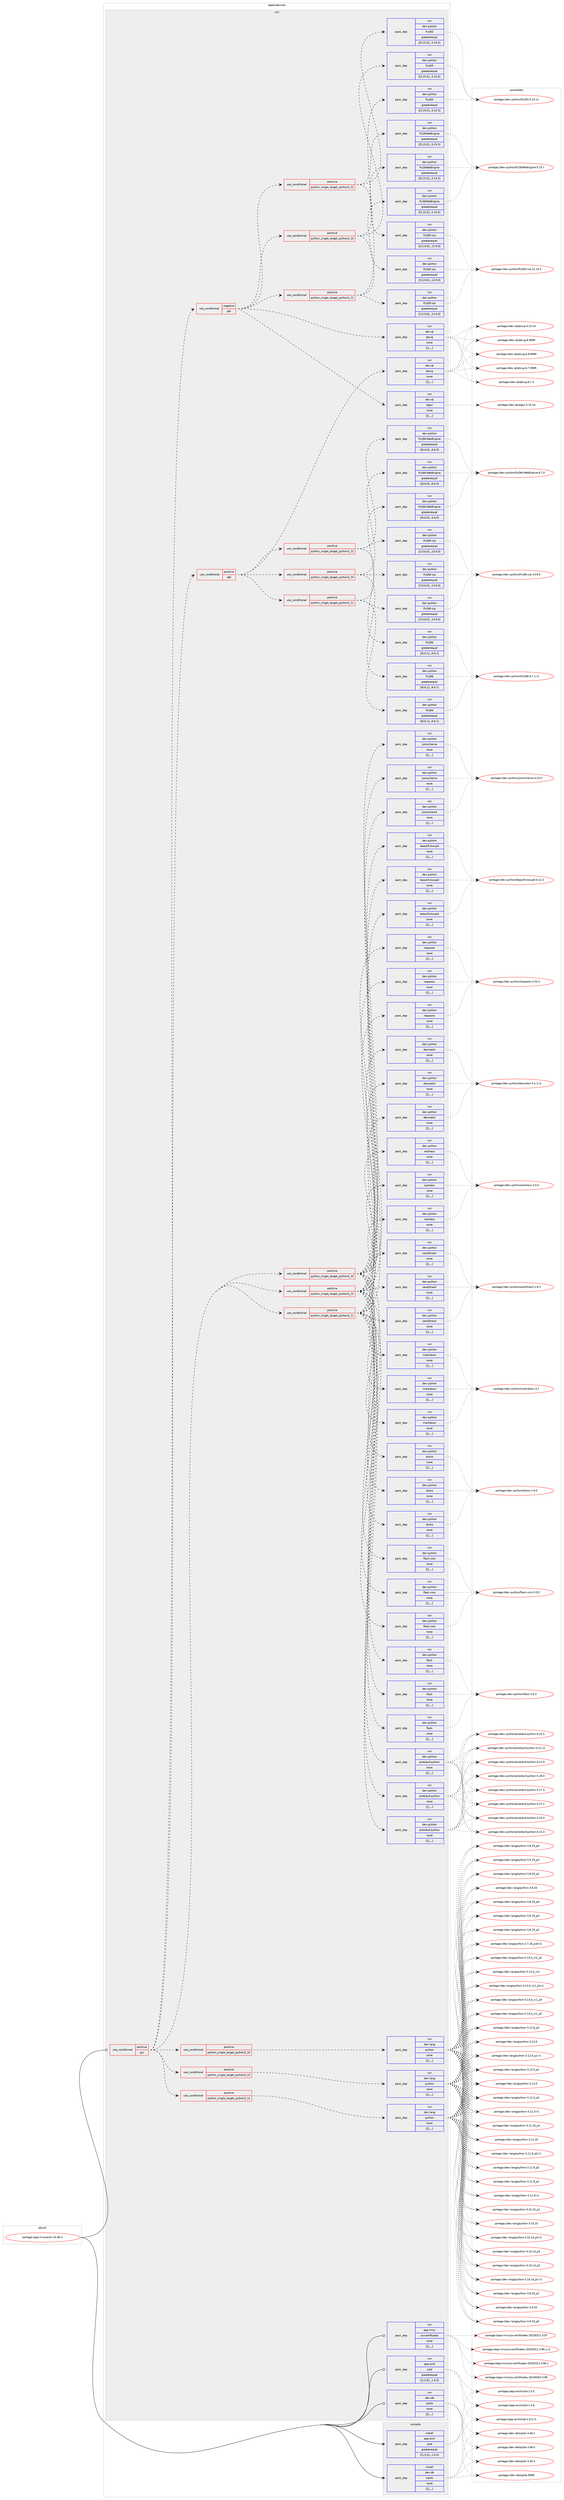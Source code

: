 digraph prolog {

# *************
# Graph options
# *************

newrank=true;
concentrate=true;
compound=true;
graph [rankdir=LR,fontname=Helvetica,fontsize=10,ranksep=1.5];#, ranksep=2.5, nodesep=0.2];
edge  [arrowhead=vee];
node  [fontname=Helvetica,fontsize=10];

# **********
# The ebuild
# **********

subgraph cluster_leftcol {
color=gray;
label=<<i>ebuild</i>>;
id [label="portage://app-misc/anki-24.06.3", color=red, width=4, href="../app-misc/anki-24.06.3.svg"];
}

# ****************
# The dependencies
# ****************

subgraph cluster_midcol {
color=gray;
label=<<i>dependencies</i>>;
subgraph cluster_compile {
fillcolor="#eeeeee";
style=filled;
label=<<i>compile</i>>;
subgraph pack28115 {
dependency40405 [label=<<TABLE BORDER="0" CELLBORDER="1" CELLSPACING="0" CELLPADDING="4" WIDTH="220"><TR><TD ROWSPAN="6" CELLPADDING="30">pack_dep</TD></TR><TR><TD WIDTH="110">install</TD></TR><TR><TD>app-arch</TD></TR><TR><TD>zstd</TD></TR><TR><TD>greaterequal</TD></TR><TR><TD>[[1,5,5],,,1.5.5]</TD></TR></TABLE>>, shape=none, color=blue];
}
id:e -> dependency40405:w [weight=20,style="solid",arrowhead="vee"];
subgraph pack28116 {
dependency40406 [label=<<TABLE BORDER="0" CELLBORDER="1" CELLSPACING="0" CELLPADDING="4" WIDTH="220"><TR><TD ROWSPAN="6" CELLPADDING="30">pack_dep</TD></TR><TR><TD WIDTH="110">install</TD></TR><TR><TD>dev-db</TD></TR><TR><TD>sqlite</TD></TR><TR><TD>none</TD></TR><TR><TD>[[],,,,]</TD></TR></TABLE>>, shape=none, color=blue];
}
id:e -> dependency40406:w [weight=20,style="solid",arrowhead="vee"];
}
subgraph cluster_compileandrun {
fillcolor="#eeeeee";
style=filled;
label=<<i>compile and run</i>>;
}
subgraph cluster_run {
fillcolor="#eeeeee";
style=filled;
label=<<i>run</i>>;
subgraph cond11903 {
dependency40407 [label=<<TABLE BORDER="0" CELLBORDER="1" CELLSPACING="0" CELLPADDING="4"><TR><TD ROWSPAN="3" CELLPADDING="10">use_conditional</TD></TR><TR><TD>positive</TD></TR><TR><TD>gui</TD></TR></TABLE>>, shape=none, color=red];
subgraph cond11904 {
dependency40408 [label=<<TABLE BORDER="0" CELLBORDER="1" CELLSPACING="0" CELLPADDING="4"><TR><TD ROWSPAN="3" CELLPADDING="10">use_conditional</TD></TR><TR><TD>positive</TD></TR><TR><TD>python_single_target_python3_10</TD></TR></TABLE>>, shape=none, color=red];
subgraph pack28117 {
dependency40409 [label=<<TABLE BORDER="0" CELLBORDER="1" CELLSPACING="0" CELLPADDING="4" WIDTH="220"><TR><TD ROWSPAN="6" CELLPADDING="30">pack_dep</TD></TR><TR><TD WIDTH="110">run</TD></TR><TR><TD>dev-lang</TD></TR><TR><TD>python</TD></TR><TR><TD>none</TD></TR><TR><TD>[[],,,,]</TD></TR></TABLE>>, shape=none, color=blue];
}
dependency40408:e -> dependency40409:w [weight=20,style="dashed",arrowhead="vee"];
}
dependency40407:e -> dependency40408:w [weight=20,style="dashed",arrowhead="vee"];
subgraph cond11905 {
dependency40410 [label=<<TABLE BORDER="0" CELLBORDER="1" CELLSPACING="0" CELLPADDING="4"><TR><TD ROWSPAN="3" CELLPADDING="10">use_conditional</TD></TR><TR><TD>positive</TD></TR><TR><TD>python_single_target_python3_11</TD></TR></TABLE>>, shape=none, color=red];
subgraph pack28118 {
dependency40411 [label=<<TABLE BORDER="0" CELLBORDER="1" CELLSPACING="0" CELLPADDING="4" WIDTH="220"><TR><TD ROWSPAN="6" CELLPADDING="30">pack_dep</TD></TR><TR><TD WIDTH="110">run</TD></TR><TR><TD>dev-lang</TD></TR><TR><TD>python</TD></TR><TR><TD>none</TD></TR><TR><TD>[[],,,,]</TD></TR></TABLE>>, shape=none, color=blue];
}
dependency40410:e -> dependency40411:w [weight=20,style="dashed",arrowhead="vee"];
}
dependency40407:e -> dependency40410:w [weight=20,style="dashed",arrowhead="vee"];
subgraph cond11906 {
dependency40412 [label=<<TABLE BORDER="0" CELLBORDER="1" CELLSPACING="0" CELLPADDING="4"><TR><TD ROWSPAN="3" CELLPADDING="10">use_conditional</TD></TR><TR><TD>positive</TD></TR><TR><TD>python_single_target_python3_12</TD></TR></TABLE>>, shape=none, color=red];
subgraph pack28119 {
dependency40413 [label=<<TABLE BORDER="0" CELLBORDER="1" CELLSPACING="0" CELLPADDING="4" WIDTH="220"><TR><TD ROWSPAN="6" CELLPADDING="30">pack_dep</TD></TR><TR><TD WIDTH="110">run</TD></TR><TR><TD>dev-lang</TD></TR><TR><TD>python</TD></TR><TR><TD>none</TD></TR><TR><TD>[[],,,,]</TD></TR></TABLE>>, shape=none, color=blue];
}
dependency40412:e -> dependency40413:w [weight=20,style="dashed",arrowhead="vee"];
}
dependency40407:e -> dependency40412:w [weight=20,style="dashed",arrowhead="vee"];
subgraph cond11907 {
dependency40414 [label=<<TABLE BORDER="0" CELLBORDER="1" CELLSPACING="0" CELLPADDING="4"><TR><TD ROWSPAN="3" CELLPADDING="10">use_conditional</TD></TR><TR><TD>positive</TD></TR><TR><TD>python_single_target_python3_10</TD></TR></TABLE>>, shape=none, color=red];
subgraph pack28120 {
dependency40415 [label=<<TABLE BORDER="0" CELLBORDER="1" CELLSPACING="0" CELLPADDING="4" WIDTH="220"><TR><TD ROWSPAN="6" CELLPADDING="30">pack_dep</TD></TR><TR><TD WIDTH="110">run</TD></TR><TR><TD>dev-python</TD></TR><TR><TD>beautifulsoup4</TD></TR><TR><TD>none</TD></TR><TR><TD>[[],,,,]</TD></TR></TABLE>>, shape=none, color=blue];
}
dependency40414:e -> dependency40415:w [weight=20,style="dashed",arrowhead="vee"];
subgraph pack28121 {
dependency40416 [label=<<TABLE BORDER="0" CELLBORDER="1" CELLSPACING="0" CELLPADDING="4" WIDTH="220"><TR><TD ROWSPAN="6" CELLPADDING="30">pack_dep</TD></TR><TR><TD WIDTH="110">run</TD></TR><TR><TD>dev-python</TD></TR><TR><TD>distro</TD></TR><TR><TD>none</TD></TR><TR><TD>[[],,,,]</TD></TR></TABLE>>, shape=none, color=blue];
}
dependency40414:e -> dependency40416:w [weight=20,style="dashed",arrowhead="vee"];
subgraph pack28122 {
dependency40417 [label=<<TABLE BORDER="0" CELLBORDER="1" CELLSPACING="0" CELLPADDING="4" WIDTH="220"><TR><TD ROWSPAN="6" CELLPADDING="30">pack_dep</TD></TR><TR><TD WIDTH="110">run</TD></TR><TR><TD>dev-python</TD></TR><TR><TD>decorator</TD></TR><TR><TD>none</TD></TR><TR><TD>[[],,,,]</TD></TR></TABLE>>, shape=none, color=blue];
}
dependency40414:e -> dependency40417:w [weight=20,style="dashed",arrowhead="vee"];
subgraph pack28123 {
dependency40418 [label=<<TABLE BORDER="0" CELLBORDER="1" CELLSPACING="0" CELLPADDING="4" WIDTH="220"><TR><TD ROWSPAN="6" CELLPADDING="30">pack_dep</TD></TR><TR><TD WIDTH="110">run</TD></TR><TR><TD>dev-python</TD></TR><TR><TD>flask</TD></TR><TR><TD>none</TD></TR><TR><TD>[[],,,,]</TD></TR></TABLE>>, shape=none, color=blue];
}
dependency40414:e -> dependency40418:w [weight=20,style="dashed",arrowhead="vee"];
subgraph pack28124 {
dependency40419 [label=<<TABLE BORDER="0" CELLBORDER="1" CELLSPACING="0" CELLPADDING="4" WIDTH="220"><TR><TD ROWSPAN="6" CELLPADDING="30">pack_dep</TD></TR><TR><TD WIDTH="110">run</TD></TR><TR><TD>dev-python</TD></TR><TR><TD>flask-cors</TD></TR><TR><TD>none</TD></TR><TR><TD>[[],,,,]</TD></TR></TABLE>>, shape=none, color=blue];
}
dependency40414:e -> dependency40419:w [weight=20,style="dashed",arrowhead="vee"];
subgraph pack28125 {
dependency40420 [label=<<TABLE BORDER="0" CELLBORDER="1" CELLSPACING="0" CELLPADDING="4" WIDTH="220"><TR><TD ROWSPAN="6" CELLPADDING="30">pack_dep</TD></TR><TR><TD WIDTH="110">run</TD></TR><TR><TD>dev-python</TD></TR><TR><TD>jsonschema</TD></TR><TR><TD>none</TD></TR><TR><TD>[[],,,,]</TD></TR></TABLE>>, shape=none, color=blue];
}
dependency40414:e -> dependency40420:w [weight=20,style="dashed",arrowhead="vee"];
subgraph pack28126 {
dependency40421 [label=<<TABLE BORDER="0" CELLBORDER="1" CELLSPACING="0" CELLPADDING="4" WIDTH="220"><TR><TD ROWSPAN="6" CELLPADDING="30">pack_dep</TD></TR><TR><TD WIDTH="110">run</TD></TR><TR><TD>dev-python</TD></TR><TR><TD>markdown</TD></TR><TR><TD>none</TD></TR><TR><TD>[[],,,,]</TD></TR></TABLE>>, shape=none, color=blue];
}
dependency40414:e -> dependency40421:w [weight=20,style="dashed",arrowhead="vee"];
subgraph pack28127 {
dependency40422 [label=<<TABLE BORDER="0" CELLBORDER="1" CELLSPACING="0" CELLPADDING="4" WIDTH="220"><TR><TD ROWSPAN="6" CELLPADDING="30">pack_dep</TD></TR><TR><TD WIDTH="110">run</TD></TR><TR><TD>dev-python</TD></TR><TR><TD>protobuf-python</TD></TR><TR><TD>none</TD></TR><TR><TD>[[],,,,]</TD></TR></TABLE>>, shape=none, color=blue];
}
dependency40414:e -> dependency40422:w [weight=20,style="dashed",arrowhead="vee"];
subgraph pack28128 {
dependency40423 [label=<<TABLE BORDER="0" CELLBORDER="1" CELLSPACING="0" CELLPADDING="4" WIDTH="220"><TR><TD ROWSPAN="6" CELLPADDING="30">pack_dep</TD></TR><TR><TD WIDTH="110">run</TD></TR><TR><TD>dev-python</TD></TR><TR><TD>requests</TD></TR><TR><TD>none</TD></TR><TR><TD>[[],,,,]</TD></TR></TABLE>>, shape=none, color=blue];
}
dependency40414:e -> dependency40423:w [weight=20,style="dashed",arrowhead="vee"];
subgraph pack28129 {
dependency40424 [label=<<TABLE BORDER="0" CELLBORDER="1" CELLSPACING="0" CELLPADDING="4" WIDTH="220"><TR><TD ROWSPAN="6" CELLPADDING="30">pack_dep</TD></TR><TR><TD WIDTH="110">run</TD></TR><TR><TD>dev-python</TD></TR><TR><TD>send2trash</TD></TR><TR><TD>none</TD></TR><TR><TD>[[],,,,]</TD></TR></TABLE>>, shape=none, color=blue];
}
dependency40414:e -> dependency40424:w [weight=20,style="dashed",arrowhead="vee"];
subgraph pack28130 {
dependency40425 [label=<<TABLE BORDER="0" CELLBORDER="1" CELLSPACING="0" CELLPADDING="4" WIDTH="220"><TR><TD ROWSPAN="6" CELLPADDING="30">pack_dep</TD></TR><TR><TD WIDTH="110">run</TD></TR><TR><TD>dev-python</TD></TR><TR><TD>waitress</TD></TR><TR><TD>none</TD></TR><TR><TD>[[],,,,]</TD></TR></TABLE>>, shape=none, color=blue];
}
dependency40414:e -> dependency40425:w [weight=20,style="dashed",arrowhead="vee"];
}
dependency40407:e -> dependency40414:w [weight=20,style="dashed",arrowhead="vee"];
subgraph cond11908 {
dependency40426 [label=<<TABLE BORDER="0" CELLBORDER="1" CELLSPACING="0" CELLPADDING="4"><TR><TD ROWSPAN="3" CELLPADDING="10">use_conditional</TD></TR><TR><TD>positive</TD></TR><TR><TD>python_single_target_python3_11</TD></TR></TABLE>>, shape=none, color=red];
subgraph pack28131 {
dependency40427 [label=<<TABLE BORDER="0" CELLBORDER="1" CELLSPACING="0" CELLPADDING="4" WIDTH="220"><TR><TD ROWSPAN="6" CELLPADDING="30">pack_dep</TD></TR><TR><TD WIDTH="110">run</TD></TR><TR><TD>dev-python</TD></TR><TR><TD>beautifulsoup4</TD></TR><TR><TD>none</TD></TR><TR><TD>[[],,,,]</TD></TR></TABLE>>, shape=none, color=blue];
}
dependency40426:e -> dependency40427:w [weight=20,style="dashed",arrowhead="vee"];
subgraph pack28132 {
dependency40428 [label=<<TABLE BORDER="0" CELLBORDER="1" CELLSPACING="0" CELLPADDING="4" WIDTH="220"><TR><TD ROWSPAN="6" CELLPADDING="30">pack_dep</TD></TR><TR><TD WIDTH="110">run</TD></TR><TR><TD>dev-python</TD></TR><TR><TD>distro</TD></TR><TR><TD>none</TD></TR><TR><TD>[[],,,,]</TD></TR></TABLE>>, shape=none, color=blue];
}
dependency40426:e -> dependency40428:w [weight=20,style="dashed",arrowhead="vee"];
subgraph pack28133 {
dependency40429 [label=<<TABLE BORDER="0" CELLBORDER="1" CELLSPACING="0" CELLPADDING="4" WIDTH="220"><TR><TD ROWSPAN="6" CELLPADDING="30">pack_dep</TD></TR><TR><TD WIDTH="110">run</TD></TR><TR><TD>dev-python</TD></TR><TR><TD>decorator</TD></TR><TR><TD>none</TD></TR><TR><TD>[[],,,,]</TD></TR></TABLE>>, shape=none, color=blue];
}
dependency40426:e -> dependency40429:w [weight=20,style="dashed",arrowhead="vee"];
subgraph pack28134 {
dependency40430 [label=<<TABLE BORDER="0" CELLBORDER="1" CELLSPACING="0" CELLPADDING="4" WIDTH="220"><TR><TD ROWSPAN="6" CELLPADDING="30">pack_dep</TD></TR><TR><TD WIDTH="110">run</TD></TR><TR><TD>dev-python</TD></TR><TR><TD>flask</TD></TR><TR><TD>none</TD></TR><TR><TD>[[],,,,]</TD></TR></TABLE>>, shape=none, color=blue];
}
dependency40426:e -> dependency40430:w [weight=20,style="dashed",arrowhead="vee"];
subgraph pack28135 {
dependency40431 [label=<<TABLE BORDER="0" CELLBORDER="1" CELLSPACING="0" CELLPADDING="4" WIDTH="220"><TR><TD ROWSPAN="6" CELLPADDING="30">pack_dep</TD></TR><TR><TD WIDTH="110">run</TD></TR><TR><TD>dev-python</TD></TR><TR><TD>flask-cors</TD></TR><TR><TD>none</TD></TR><TR><TD>[[],,,,]</TD></TR></TABLE>>, shape=none, color=blue];
}
dependency40426:e -> dependency40431:w [weight=20,style="dashed",arrowhead="vee"];
subgraph pack28136 {
dependency40432 [label=<<TABLE BORDER="0" CELLBORDER="1" CELLSPACING="0" CELLPADDING="4" WIDTH="220"><TR><TD ROWSPAN="6" CELLPADDING="30">pack_dep</TD></TR><TR><TD WIDTH="110">run</TD></TR><TR><TD>dev-python</TD></TR><TR><TD>jsonschema</TD></TR><TR><TD>none</TD></TR><TR><TD>[[],,,,]</TD></TR></TABLE>>, shape=none, color=blue];
}
dependency40426:e -> dependency40432:w [weight=20,style="dashed",arrowhead="vee"];
subgraph pack28137 {
dependency40433 [label=<<TABLE BORDER="0" CELLBORDER="1" CELLSPACING="0" CELLPADDING="4" WIDTH="220"><TR><TD ROWSPAN="6" CELLPADDING="30">pack_dep</TD></TR><TR><TD WIDTH="110">run</TD></TR><TR><TD>dev-python</TD></TR><TR><TD>markdown</TD></TR><TR><TD>none</TD></TR><TR><TD>[[],,,,]</TD></TR></TABLE>>, shape=none, color=blue];
}
dependency40426:e -> dependency40433:w [weight=20,style="dashed",arrowhead="vee"];
subgraph pack28138 {
dependency40434 [label=<<TABLE BORDER="0" CELLBORDER="1" CELLSPACING="0" CELLPADDING="4" WIDTH="220"><TR><TD ROWSPAN="6" CELLPADDING="30">pack_dep</TD></TR><TR><TD WIDTH="110">run</TD></TR><TR><TD>dev-python</TD></TR><TR><TD>protobuf-python</TD></TR><TR><TD>none</TD></TR><TR><TD>[[],,,,]</TD></TR></TABLE>>, shape=none, color=blue];
}
dependency40426:e -> dependency40434:w [weight=20,style="dashed",arrowhead="vee"];
subgraph pack28139 {
dependency40435 [label=<<TABLE BORDER="0" CELLBORDER="1" CELLSPACING="0" CELLPADDING="4" WIDTH="220"><TR><TD ROWSPAN="6" CELLPADDING="30">pack_dep</TD></TR><TR><TD WIDTH="110">run</TD></TR><TR><TD>dev-python</TD></TR><TR><TD>requests</TD></TR><TR><TD>none</TD></TR><TR><TD>[[],,,,]</TD></TR></TABLE>>, shape=none, color=blue];
}
dependency40426:e -> dependency40435:w [weight=20,style="dashed",arrowhead="vee"];
subgraph pack28140 {
dependency40436 [label=<<TABLE BORDER="0" CELLBORDER="1" CELLSPACING="0" CELLPADDING="4" WIDTH="220"><TR><TD ROWSPAN="6" CELLPADDING="30">pack_dep</TD></TR><TR><TD WIDTH="110">run</TD></TR><TR><TD>dev-python</TD></TR><TR><TD>send2trash</TD></TR><TR><TD>none</TD></TR><TR><TD>[[],,,,]</TD></TR></TABLE>>, shape=none, color=blue];
}
dependency40426:e -> dependency40436:w [weight=20,style="dashed",arrowhead="vee"];
subgraph pack28141 {
dependency40437 [label=<<TABLE BORDER="0" CELLBORDER="1" CELLSPACING="0" CELLPADDING="4" WIDTH="220"><TR><TD ROWSPAN="6" CELLPADDING="30">pack_dep</TD></TR><TR><TD WIDTH="110">run</TD></TR><TR><TD>dev-python</TD></TR><TR><TD>waitress</TD></TR><TR><TD>none</TD></TR><TR><TD>[[],,,,]</TD></TR></TABLE>>, shape=none, color=blue];
}
dependency40426:e -> dependency40437:w [weight=20,style="dashed",arrowhead="vee"];
}
dependency40407:e -> dependency40426:w [weight=20,style="dashed",arrowhead="vee"];
subgraph cond11909 {
dependency40438 [label=<<TABLE BORDER="0" CELLBORDER="1" CELLSPACING="0" CELLPADDING="4"><TR><TD ROWSPAN="3" CELLPADDING="10">use_conditional</TD></TR><TR><TD>positive</TD></TR><TR><TD>python_single_target_python3_12</TD></TR></TABLE>>, shape=none, color=red];
subgraph pack28142 {
dependency40439 [label=<<TABLE BORDER="0" CELLBORDER="1" CELLSPACING="0" CELLPADDING="4" WIDTH="220"><TR><TD ROWSPAN="6" CELLPADDING="30">pack_dep</TD></TR><TR><TD WIDTH="110">run</TD></TR><TR><TD>dev-python</TD></TR><TR><TD>beautifulsoup4</TD></TR><TR><TD>none</TD></TR><TR><TD>[[],,,,]</TD></TR></TABLE>>, shape=none, color=blue];
}
dependency40438:e -> dependency40439:w [weight=20,style="dashed",arrowhead="vee"];
subgraph pack28143 {
dependency40440 [label=<<TABLE BORDER="0" CELLBORDER="1" CELLSPACING="0" CELLPADDING="4" WIDTH="220"><TR><TD ROWSPAN="6" CELLPADDING="30">pack_dep</TD></TR><TR><TD WIDTH="110">run</TD></TR><TR><TD>dev-python</TD></TR><TR><TD>distro</TD></TR><TR><TD>none</TD></TR><TR><TD>[[],,,,]</TD></TR></TABLE>>, shape=none, color=blue];
}
dependency40438:e -> dependency40440:w [weight=20,style="dashed",arrowhead="vee"];
subgraph pack28144 {
dependency40441 [label=<<TABLE BORDER="0" CELLBORDER="1" CELLSPACING="0" CELLPADDING="4" WIDTH="220"><TR><TD ROWSPAN="6" CELLPADDING="30">pack_dep</TD></TR><TR><TD WIDTH="110">run</TD></TR><TR><TD>dev-python</TD></TR><TR><TD>decorator</TD></TR><TR><TD>none</TD></TR><TR><TD>[[],,,,]</TD></TR></TABLE>>, shape=none, color=blue];
}
dependency40438:e -> dependency40441:w [weight=20,style="dashed",arrowhead="vee"];
subgraph pack28145 {
dependency40442 [label=<<TABLE BORDER="0" CELLBORDER="1" CELLSPACING="0" CELLPADDING="4" WIDTH="220"><TR><TD ROWSPAN="6" CELLPADDING="30">pack_dep</TD></TR><TR><TD WIDTH="110">run</TD></TR><TR><TD>dev-python</TD></TR><TR><TD>flask</TD></TR><TR><TD>none</TD></TR><TR><TD>[[],,,,]</TD></TR></TABLE>>, shape=none, color=blue];
}
dependency40438:e -> dependency40442:w [weight=20,style="dashed",arrowhead="vee"];
subgraph pack28146 {
dependency40443 [label=<<TABLE BORDER="0" CELLBORDER="1" CELLSPACING="0" CELLPADDING="4" WIDTH="220"><TR><TD ROWSPAN="6" CELLPADDING="30">pack_dep</TD></TR><TR><TD WIDTH="110">run</TD></TR><TR><TD>dev-python</TD></TR><TR><TD>flask-cors</TD></TR><TR><TD>none</TD></TR><TR><TD>[[],,,,]</TD></TR></TABLE>>, shape=none, color=blue];
}
dependency40438:e -> dependency40443:w [weight=20,style="dashed",arrowhead="vee"];
subgraph pack28147 {
dependency40444 [label=<<TABLE BORDER="0" CELLBORDER="1" CELLSPACING="0" CELLPADDING="4" WIDTH="220"><TR><TD ROWSPAN="6" CELLPADDING="30">pack_dep</TD></TR><TR><TD WIDTH="110">run</TD></TR><TR><TD>dev-python</TD></TR><TR><TD>jsonschema</TD></TR><TR><TD>none</TD></TR><TR><TD>[[],,,,]</TD></TR></TABLE>>, shape=none, color=blue];
}
dependency40438:e -> dependency40444:w [weight=20,style="dashed",arrowhead="vee"];
subgraph pack28148 {
dependency40445 [label=<<TABLE BORDER="0" CELLBORDER="1" CELLSPACING="0" CELLPADDING="4" WIDTH="220"><TR><TD ROWSPAN="6" CELLPADDING="30">pack_dep</TD></TR><TR><TD WIDTH="110">run</TD></TR><TR><TD>dev-python</TD></TR><TR><TD>markdown</TD></TR><TR><TD>none</TD></TR><TR><TD>[[],,,,]</TD></TR></TABLE>>, shape=none, color=blue];
}
dependency40438:e -> dependency40445:w [weight=20,style="dashed",arrowhead="vee"];
subgraph pack28149 {
dependency40446 [label=<<TABLE BORDER="0" CELLBORDER="1" CELLSPACING="0" CELLPADDING="4" WIDTH="220"><TR><TD ROWSPAN="6" CELLPADDING="30">pack_dep</TD></TR><TR><TD WIDTH="110">run</TD></TR><TR><TD>dev-python</TD></TR><TR><TD>protobuf-python</TD></TR><TR><TD>none</TD></TR><TR><TD>[[],,,,]</TD></TR></TABLE>>, shape=none, color=blue];
}
dependency40438:e -> dependency40446:w [weight=20,style="dashed",arrowhead="vee"];
subgraph pack28150 {
dependency40447 [label=<<TABLE BORDER="0" CELLBORDER="1" CELLSPACING="0" CELLPADDING="4" WIDTH="220"><TR><TD ROWSPAN="6" CELLPADDING="30">pack_dep</TD></TR><TR><TD WIDTH="110">run</TD></TR><TR><TD>dev-python</TD></TR><TR><TD>requests</TD></TR><TR><TD>none</TD></TR><TR><TD>[[],,,,]</TD></TR></TABLE>>, shape=none, color=blue];
}
dependency40438:e -> dependency40447:w [weight=20,style="dashed",arrowhead="vee"];
subgraph pack28151 {
dependency40448 [label=<<TABLE BORDER="0" CELLBORDER="1" CELLSPACING="0" CELLPADDING="4" WIDTH="220"><TR><TD ROWSPAN="6" CELLPADDING="30">pack_dep</TD></TR><TR><TD WIDTH="110">run</TD></TR><TR><TD>dev-python</TD></TR><TR><TD>send2trash</TD></TR><TR><TD>none</TD></TR><TR><TD>[[],,,,]</TD></TR></TABLE>>, shape=none, color=blue];
}
dependency40438:e -> dependency40448:w [weight=20,style="dashed",arrowhead="vee"];
subgraph pack28152 {
dependency40449 [label=<<TABLE BORDER="0" CELLBORDER="1" CELLSPACING="0" CELLPADDING="4" WIDTH="220"><TR><TD ROWSPAN="6" CELLPADDING="30">pack_dep</TD></TR><TR><TD WIDTH="110">run</TD></TR><TR><TD>dev-python</TD></TR><TR><TD>waitress</TD></TR><TR><TD>none</TD></TR><TR><TD>[[],,,,]</TD></TR></TABLE>>, shape=none, color=blue];
}
dependency40438:e -> dependency40449:w [weight=20,style="dashed",arrowhead="vee"];
}
dependency40407:e -> dependency40438:w [weight=20,style="dashed",arrowhead="vee"];
subgraph cond11910 {
dependency40450 [label=<<TABLE BORDER="0" CELLBORDER="1" CELLSPACING="0" CELLPADDING="4"><TR><TD ROWSPAN="3" CELLPADDING="10">use_conditional</TD></TR><TR><TD>positive</TD></TR><TR><TD>qt6</TD></TR></TABLE>>, shape=none, color=red];
subgraph pack28153 {
dependency40451 [label=<<TABLE BORDER="0" CELLBORDER="1" CELLSPACING="0" CELLPADDING="4" WIDTH="220"><TR><TD ROWSPAN="6" CELLPADDING="30">pack_dep</TD></TR><TR><TD WIDTH="110">run</TD></TR><TR><TD>dev-qt</TD></TR><TR><TD>qtsvg</TD></TR><TR><TD>none</TD></TR><TR><TD>[[],,,,]</TD></TR></TABLE>>, shape=none, color=blue];
}
dependency40450:e -> dependency40451:w [weight=20,style="dashed",arrowhead="vee"];
subgraph cond11911 {
dependency40452 [label=<<TABLE BORDER="0" CELLBORDER="1" CELLSPACING="0" CELLPADDING="4"><TR><TD ROWSPAN="3" CELLPADDING="10">use_conditional</TD></TR><TR><TD>positive</TD></TR><TR><TD>python_single_target_python3_10</TD></TR></TABLE>>, shape=none, color=red];
subgraph pack28154 {
dependency40453 [label=<<TABLE BORDER="0" CELLBORDER="1" CELLSPACING="0" CELLPADDING="4" WIDTH="220"><TR><TD ROWSPAN="6" CELLPADDING="30">pack_dep</TD></TR><TR><TD WIDTH="110">run</TD></TR><TR><TD>dev-python</TD></TR><TR><TD>PyQt6</TD></TR><TR><TD>greaterequal</TD></TR><TR><TD>[[6,6,1],,,6.6.1]</TD></TR></TABLE>>, shape=none, color=blue];
}
dependency40452:e -> dependency40453:w [weight=20,style="dashed",arrowhead="vee"];
subgraph pack28155 {
dependency40454 [label=<<TABLE BORDER="0" CELLBORDER="1" CELLSPACING="0" CELLPADDING="4" WIDTH="220"><TR><TD ROWSPAN="6" CELLPADDING="30">pack_dep</TD></TR><TR><TD WIDTH="110">run</TD></TR><TR><TD>dev-python</TD></TR><TR><TD>PyQt6-sip</TD></TR><TR><TD>greaterequal</TD></TR><TR><TD>[[13,6,0],,,13.6.0]</TD></TR></TABLE>>, shape=none, color=blue];
}
dependency40452:e -> dependency40454:w [weight=20,style="dashed",arrowhead="vee"];
subgraph pack28156 {
dependency40455 [label=<<TABLE BORDER="0" CELLBORDER="1" CELLSPACING="0" CELLPADDING="4" WIDTH="220"><TR><TD ROWSPAN="6" CELLPADDING="30">pack_dep</TD></TR><TR><TD WIDTH="110">run</TD></TR><TR><TD>dev-python</TD></TR><TR><TD>PyQt6-WebEngine</TD></TR><TR><TD>greaterequal</TD></TR><TR><TD>[[6,6,0],,,6.6.0]</TD></TR></TABLE>>, shape=none, color=blue];
}
dependency40452:e -> dependency40455:w [weight=20,style="dashed",arrowhead="vee"];
}
dependency40450:e -> dependency40452:w [weight=20,style="dashed",arrowhead="vee"];
subgraph cond11912 {
dependency40456 [label=<<TABLE BORDER="0" CELLBORDER="1" CELLSPACING="0" CELLPADDING="4"><TR><TD ROWSPAN="3" CELLPADDING="10">use_conditional</TD></TR><TR><TD>positive</TD></TR><TR><TD>python_single_target_python3_11</TD></TR></TABLE>>, shape=none, color=red];
subgraph pack28157 {
dependency40457 [label=<<TABLE BORDER="0" CELLBORDER="1" CELLSPACING="0" CELLPADDING="4" WIDTH="220"><TR><TD ROWSPAN="6" CELLPADDING="30">pack_dep</TD></TR><TR><TD WIDTH="110">run</TD></TR><TR><TD>dev-python</TD></TR><TR><TD>PyQt6</TD></TR><TR><TD>greaterequal</TD></TR><TR><TD>[[6,6,1],,,6.6.1]</TD></TR></TABLE>>, shape=none, color=blue];
}
dependency40456:e -> dependency40457:w [weight=20,style="dashed",arrowhead="vee"];
subgraph pack28158 {
dependency40458 [label=<<TABLE BORDER="0" CELLBORDER="1" CELLSPACING="0" CELLPADDING="4" WIDTH="220"><TR><TD ROWSPAN="6" CELLPADDING="30">pack_dep</TD></TR><TR><TD WIDTH="110">run</TD></TR><TR><TD>dev-python</TD></TR><TR><TD>PyQt6-sip</TD></TR><TR><TD>greaterequal</TD></TR><TR><TD>[[13,6,0],,,13.6.0]</TD></TR></TABLE>>, shape=none, color=blue];
}
dependency40456:e -> dependency40458:w [weight=20,style="dashed",arrowhead="vee"];
subgraph pack28159 {
dependency40459 [label=<<TABLE BORDER="0" CELLBORDER="1" CELLSPACING="0" CELLPADDING="4" WIDTH="220"><TR><TD ROWSPAN="6" CELLPADDING="30">pack_dep</TD></TR><TR><TD WIDTH="110">run</TD></TR><TR><TD>dev-python</TD></TR><TR><TD>PyQt6-WebEngine</TD></TR><TR><TD>greaterequal</TD></TR><TR><TD>[[6,6,0],,,6.6.0]</TD></TR></TABLE>>, shape=none, color=blue];
}
dependency40456:e -> dependency40459:w [weight=20,style="dashed",arrowhead="vee"];
}
dependency40450:e -> dependency40456:w [weight=20,style="dashed",arrowhead="vee"];
subgraph cond11913 {
dependency40460 [label=<<TABLE BORDER="0" CELLBORDER="1" CELLSPACING="0" CELLPADDING="4"><TR><TD ROWSPAN="3" CELLPADDING="10">use_conditional</TD></TR><TR><TD>positive</TD></TR><TR><TD>python_single_target_python3_12</TD></TR></TABLE>>, shape=none, color=red];
subgraph pack28160 {
dependency40461 [label=<<TABLE BORDER="0" CELLBORDER="1" CELLSPACING="0" CELLPADDING="4" WIDTH="220"><TR><TD ROWSPAN="6" CELLPADDING="30">pack_dep</TD></TR><TR><TD WIDTH="110">run</TD></TR><TR><TD>dev-python</TD></TR><TR><TD>PyQt6</TD></TR><TR><TD>greaterequal</TD></TR><TR><TD>[[6,6,1],,,6.6.1]</TD></TR></TABLE>>, shape=none, color=blue];
}
dependency40460:e -> dependency40461:w [weight=20,style="dashed",arrowhead="vee"];
subgraph pack28161 {
dependency40462 [label=<<TABLE BORDER="0" CELLBORDER="1" CELLSPACING="0" CELLPADDING="4" WIDTH="220"><TR><TD ROWSPAN="6" CELLPADDING="30">pack_dep</TD></TR><TR><TD WIDTH="110">run</TD></TR><TR><TD>dev-python</TD></TR><TR><TD>PyQt6-sip</TD></TR><TR><TD>greaterequal</TD></TR><TR><TD>[[13,6,0],,,13.6.0]</TD></TR></TABLE>>, shape=none, color=blue];
}
dependency40460:e -> dependency40462:w [weight=20,style="dashed",arrowhead="vee"];
subgraph pack28162 {
dependency40463 [label=<<TABLE BORDER="0" CELLBORDER="1" CELLSPACING="0" CELLPADDING="4" WIDTH="220"><TR><TD ROWSPAN="6" CELLPADDING="30">pack_dep</TD></TR><TR><TD WIDTH="110">run</TD></TR><TR><TD>dev-python</TD></TR><TR><TD>PyQt6-WebEngine</TD></TR><TR><TD>greaterequal</TD></TR><TR><TD>[[6,6,0],,,6.6.0]</TD></TR></TABLE>>, shape=none, color=blue];
}
dependency40460:e -> dependency40463:w [weight=20,style="dashed",arrowhead="vee"];
}
dependency40450:e -> dependency40460:w [weight=20,style="dashed",arrowhead="vee"];
}
dependency40407:e -> dependency40450:w [weight=20,style="dashed",arrowhead="vee"];
subgraph cond11914 {
dependency40464 [label=<<TABLE BORDER="0" CELLBORDER="1" CELLSPACING="0" CELLPADDING="4"><TR><TD ROWSPAN="3" CELLPADDING="10">use_conditional</TD></TR><TR><TD>negative</TD></TR><TR><TD>qt6</TD></TR></TABLE>>, shape=none, color=red];
subgraph pack28163 {
dependency40465 [label=<<TABLE BORDER="0" CELLBORDER="1" CELLSPACING="0" CELLPADDING="4" WIDTH="220"><TR><TD ROWSPAN="6" CELLPADDING="30">pack_dep</TD></TR><TR><TD WIDTH="110">run</TD></TR><TR><TD>dev-qt</TD></TR><TR><TD>qtgui</TD></TR><TR><TD>none</TD></TR><TR><TD>[[],,,,]</TD></TR></TABLE>>, shape=none, color=blue];
}
dependency40464:e -> dependency40465:w [weight=20,style="dashed",arrowhead="vee"];
subgraph pack28164 {
dependency40466 [label=<<TABLE BORDER="0" CELLBORDER="1" CELLSPACING="0" CELLPADDING="4" WIDTH="220"><TR><TD ROWSPAN="6" CELLPADDING="30">pack_dep</TD></TR><TR><TD WIDTH="110">run</TD></TR><TR><TD>dev-qt</TD></TR><TR><TD>qtsvg</TD></TR><TR><TD>none</TD></TR><TR><TD>[[],,,,]</TD></TR></TABLE>>, shape=none, color=blue];
}
dependency40464:e -> dependency40466:w [weight=20,style="dashed",arrowhead="vee"];
subgraph cond11915 {
dependency40467 [label=<<TABLE BORDER="0" CELLBORDER="1" CELLSPACING="0" CELLPADDING="4"><TR><TD ROWSPAN="3" CELLPADDING="10">use_conditional</TD></TR><TR><TD>positive</TD></TR><TR><TD>python_single_target_python3_10</TD></TR></TABLE>>, shape=none, color=red];
subgraph pack28165 {
dependency40468 [label=<<TABLE BORDER="0" CELLBORDER="1" CELLSPACING="0" CELLPADDING="4" WIDTH="220"><TR><TD ROWSPAN="6" CELLPADDING="30">pack_dep</TD></TR><TR><TD WIDTH="110">run</TD></TR><TR><TD>dev-python</TD></TR><TR><TD>PyQt5</TD></TR><TR><TD>greaterequal</TD></TR><TR><TD>[[5,15,5],,,5.15.5]</TD></TR></TABLE>>, shape=none, color=blue];
}
dependency40467:e -> dependency40468:w [weight=20,style="dashed",arrowhead="vee"];
subgraph pack28166 {
dependency40469 [label=<<TABLE BORDER="0" CELLBORDER="1" CELLSPACING="0" CELLPADDING="4" WIDTH="220"><TR><TD ROWSPAN="6" CELLPADDING="30">pack_dep</TD></TR><TR><TD WIDTH="110">run</TD></TR><TR><TD>dev-python</TD></TR><TR><TD>PyQt5-sip</TD></TR><TR><TD>greaterequal</TD></TR><TR><TD>[[12,9,0],,,12.9.0]</TD></TR></TABLE>>, shape=none, color=blue];
}
dependency40467:e -> dependency40469:w [weight=20,style="dashed",arrowhead="vee"];
subgraph pack28167 {
dependency40470 [label=<<TABLE BORDER="0" CELLBORDER="1" CELLSPACING="0" CELLPADDING="4" WIDTH="220"><TR><TD ROWSPAN="6" CELLPADDING="30">pack_dep</TD></TR><TR><TD WIDTH="110">run</TD></TR><TR><TD>dev-python</TD></TR><TR><TD>PyQtWebEngine</TD></TR><TR><TD>greaterequal</TD></TR><TR><TD>[[5,15,5],,,5.15.5]</TD></TR></TABLE>>, shape=none, color=blue];
}
dependency40467:e -> dependency40470:w [weight=20,style="dashed",arrowhead="vee"];
}
dependency40464:e -> dependency40467:w [weight=20,style="dashed",arrowhead="vee"];
subgraph cond11916 {
dependency40471 [label=<<TABLE BORDER="0" CELLBORDER="1" CELLSPACING="0" CELLPADDING="4"><TR><TD ROWSPAN="3" CELLPADDING="10">use_conditional</TD></TR><TR><TD>positive</TD></TR><TR><TD>python_single_target_python3_11</TD></TR></TABLE>>, shape=none, color=red];
subgraph pack28168 {
dependency40472 [label=<<TABLE BORDER="0" CELLBORDER="1" CELLSPACING="0" CELLPADDING="4" WIDTH="220"><TR><TD ROWSPAN="6" CELLPADDING="30">pack_dep</TD></TR><TR><TD WIDTH="110">run</TD></TR><TR><TD>dev-python</TD></TR><TR><TD>PyQt5</TD></TR><TR><TD>greaterequal</TD></TR><TR><TD>[[5,15,5],,,5.15.5]</TD></TR></TABLE>>, shape=none, color=blue];
}
dependency40471:e -> dependency40472:w [weight=20,style="dashed",arrowhead="vee"];
subgraph pack28169 {
dependency40473 [label=<<TABLE BORDER="0" CELLBORDER="1" CELLSPACING="0" CELLPADDING="4" WIDTH="220"><TR><TD ROWSPAN="6" CELLPADDING="30">pack_dep</TD></TR><TR><TD WIDTH="110">run</TD></TR><TR><TD>dev-python</TD></TR><TR><TD>PyQt5-sip</TD></TR><TR><TD>greaterequal</TD></TR><TR><TD>[[12,9,0],,,12.9.0]</TD></TR></TABLE>>, shape=none, color=blue];
}
dependency40471:e -> dependency40473:w [weight=20,style="dashed",arrowhead="vee"];
subgraph pack28170 {
dependency40474 [label=<<TABLE BORDER="0" CELLBORDER="1" CELLSPACING="0" CELLPADDING="4" WIDTH="220"><TR><TD ROWSPAN="6" CELLPADDING="30">pack_dep</TD></TR><TR><TD WIDTH="110">run</TD></TR><TR><TD>dev-python</TD></TR><TR><TD>PyQtWebEngine</TD></TR><TR><TD>greaterequal</TD></TR><TR><TD>[[5,15,5],,,5.15.5]</TD></TR></TABLE>>, shape=none, color=blue];
}
dependency40471:e -> dependency40474:w [weight=20,style="dashed",arrowhead="vee"];
}
dependency40464:e -> dependency40471:w [weight=20,style="dashed",arrowhead="vee"];
subgraph cond11917 {
dependency40475 [label=<<TABLE BORDER="0" CELLBORDER="1" CELLSPACING="0" CELLPADDING="4"><TR><TD ROWSPAN="3" CELLPADDING="10">use_conditional</TD></TR><TR><TD>positive</TD></TR><TR><TD>python_single_target_python3_12</TD></TR></TABLE>>, shape=none, color=red];
subgraph pack28171 {
dependency40476 [label=<<TABLE BORDER="0" CELLBORDER="1" CELLSPACING="0" CELLPADDING="4" WIDTH="220"><TR><TD ROWSPAN="6" CELLPADDING="30">pack_dep</TD></TR><TR><TD WIDTH="110">run</TD></TR><TR><TD>dev-python</TD></TR><TR><TD>PyQt5</TD></TR><TR><TD>greaterequal</TD></TR><TR><TD>[[5,15,5],,,5.15.5]</TD></TR></TABLE>>, shape=none, color=blue];
}
dependency40475:e -> dependency40476:w [weight=20,style="dashed",arrowhead="vee"];
subgraph pack28172 {
dependency40477 [label=<<TABLE BORDER="0" CELLBORDER="1" CELLSPACING="0" CELLPADDING="4" WIDTH="220"><TR><TD ROWSPAN="6" CELLPADDING="30">pack_dep</TD></TR><TR><TD WIDTH="110">run</TD></TR><TR><TD>dev-python</TD></TR><TR><TD>PyQt5-sip</TD></TR><TR><TD>greaterequal</TD></TR><TR><TD>[[12,9,0],,,12.9.0]</TD></TR></TABLE>>, shape=none, color=blue];
}
dependency40475:e -> dependency40477:w [weight=20,style="dashed",arrowhead="vee"];
subgraph pack28173 {
dependency40478 [label=<<TABLE BORDER="0" CELLBORDER="1" CELLSPACING="0" CELLPADDING="4" WIDTH="220"><TR><TD ROWSPAN="6" CELLPADDING="30">pack_dep</TD></TR><TR><TD WIDTH="110">run</TD></TR><TR><TD>dev-python</TD></TR><TR><TD>PyQtWebEngine</TD></TR><TR><TD>greaterequal</TD></TR><TR><TD>[[5,15,5],,,5.15.5]</TD></TR></TABLE>>, shape=none, color=blue];
}
dependency40475:e -> dependency40478:w [weight=20,style="dashed",arrowhead="vee"];
}
dependency40464:e -> dependency40475:w [weight=20,style="dashed",arrowhead="vee"];
}
dependency40407:e -> dependency40464:w [weight=20,style="dashed",arrowhead="vee"];
}
id:e -> dependency40407:w [weight=20,style="solid",arrowhead="odot"];
subgraph pack28174 {
dependency40479 [label=<<TABLE BORDER="0" CELLBORDER="1" CELLSPACING="0" CELLPADDING="4" WIDTH="220"><TR><TD ROWSPAN="6" CELLPADDING="30">pack_dep</TD></TR><TR><TD WIDTH="110">run</TD></TR><TR><TD>app-arch</TD></TR><TR><TD>zstd</TD></TR><TR><TD>greaterequal</TD></TR><TR><TD>[[1,5,5],,,1.5.5]</TD></TR></TABLE>>, shape=none, color=blue];
}
id:e -> dependency40479:w [weight=20,style="solid",arrowhead="odot"];
subgraph pack28175 {
dependency40480 [label=<<TABLE BORDER="0" CELLBORDER="1" CELLSPACING="0" CELLPADDING="4" WIDTH="220"><TR><TD ROWSPAN="6" CELLPADDING="30">pack_dep</TD></TR><TR><TD WIDTH="110">run</TD></TR><TR><TD>app-misc</TD></TR><TR><TD>ca-certificates</TD></TR><TR><TD>none</TD></TR><TR><TD>[[],,,,]</TD></TR></TABLE>>, shape=none, color=blue];
}
id:e -> dependency40480:w [weight=20,style="solid",arrowhead="odot"];
subgraph pack28176 {
dependency40481 [label=<<TABLE BORDER="0" CELLBORDER="1" CELLSPACING="0" CELLPADDING="4" WIDTH="220"><TR><TD ROWSPAN="6" CELLPADDING="30">pack_dep</TD></TR><TR><TD WIDTH="110">run</TD></TR><TR><TD>dev-db</TD></TR><TR><TD>sqlite</TD></TR><TR><TD>none</TD></TR><TR><TD>[[],,,,]</TD></TR></TABLE>>, shape=none, color=blue];
}
id:e -> dependency40481:w [weight=20,style="solid",arrowhead="odot"];
}
}

# **************
# The candidates
# **************

subgraph cluster_choices {
rank=same;
color=gray;
label=<<i>candidates</i>>;

subgraph choice28115 {
color=black;
nodesep=1;
choice9711211245971149910447122115116100454946534654 [label="portage://app-arch/zstd-1.5.6", color=red, width=4,href="../app-arch/zstd-1.5.6.svg"];
choice97112112459711499104471221151161004549465346534511449 [label="portage://app-arch/zstd-1.5.5-r1", color=red, width=4,href="../app-arch/zstd-1.5.5-r1.svg"];
choice9711211245971149910447122115116100454946534653 [label="portage://app-arch/zstd-1.5.5", color=red, width=4,href="../app-arch/zstd-1.5.5.svg"];
dependency40405:e -> choice9711211245971149910447122115116100454946534654:w [style=dotted,weight="100"];
dependency40405:e -> choice97112112459711499104471221151161004549465346534511449:w [style=dotted,weight="100"];
dependency40405:e -> choice9711211245971149910447122115116100454946534653:w [style=dotted,weight="100"];
}
subgraph choice28116 {
color=black;
nodesep=1;
choice1001011184510098471151131081051161014557575757 [label="portage://dev-db/sqlite-9999", color=red, width=4,href="../dev-db/sqlite-9999.svg"];
choice10010111845100984711511310810511610145514652544649 [label="portage://dev-db/sqlite-3.46.1", color=red, width=4,href="../dev-db/sqlite-3.46.1.svg"];
choice10010111845100984711511310810511610145514652544648 [label="portage://dev-db/sqlite-3.46.0", color=red, width=4,href="../dev-db/sqlite-3.46.0.svg"];
choice10010111845100984711511310810511610145514652534651 [label="portage://dev-db/sqlite-3.45.3", color=red, width=4,href="../dev-db/sqlite-3.45.3.svg"];
dependency40406:e -> choice1001011184510098471151131081051161014557575757:w [style=dotted,weight="100"];
dependency40406:e -> choice10010111845100984711511310810511610145514652544649:w [style=dotted,weight="100"];
dependency40406:e -> choice10010111845100984711511310810511610145514652544648:w [style=dotted,weight="100"];
dependency40406:e -> choice10010111845100984711511310810511610145514652534651:w [style=dotted,weight="100"];
}
subgraph choice28117 {
color=black;
nodesep=1;
choice100101118451089711010347112121116104111110455146495146489511499509511249 [label="portage://dev-lang/python-3.13.0_rc2_p1", color=red, width=4,href="../dev-lang/python-3.13.0_rc2_p1.svg"];
choice10010111845108971101034711212111610411111045514649514648951149950 [label="portage://dev-lang/python-3.13.0_rc2", color=red, width=4,href="../dev-lang/python-3.13.0_rc2.svg"];
choice1001011184510897110103471121211161041111104551464951464895114994995112514511449 [label="portage://dev-lang/python-3.13.0_rc1_p3-r1", color=red, width=4,href="../dev-lang/python-3.13.0_rc1_p3-r1.svg"];
choice100101118451089711010347112121116104111110455146495146489511499499511251 [label="portage://dev-lang/python-3.13.0_rc1_p3", color=red, width=4,href="../dev-lang/python-3.13.0_rc1_p3.svg"];
choice100101118451089711010347112121116104111110455146495146489511499499511250 [label="portage://dev-lang/python-3.13.0_rc1_p2", color=red, width=4,href="../dev-lang/python-3.13.0_rc1_p2.svg"];
choice100101118451089711010347112121116104111110455146495046549511250 [label="portage://dev-lang/python-3.12.6_p2", color=red, width=4,href="../dev-lang/python-3.12.6_p2.svg"];
choice10010111845108971101034711212111610411111045514649504654 [label="portage://dev-lang/python-3.12.6", color=red, width=4,href="../dev-lang/python-3.12.6.svg"];
choice1001011184510897110103471121211161041111104551464950465395112494511449 [label="portage://dev-lang/python-3.12.5_p1-r1", color=red, width=4,href="../dev-lang/python-3.12.5_p1-r1.svg"];
choice100101118451089711010347112121116104111110455146495046539511249 [label="portage://dev-lang/python-3.12.5_p1", color=red, width=4,href="../dev-lang/python-3.12.5_p1.svg"];
choice10010111845108971101034711212111610411111045514649504653 [label="portage://dev-lang/python-3.12.5", color=red, width=4,href="../dev-lang/python-3.12.5.svg"];
choice100101118451089711010347112121116104111110455146495046529511251 [label="portage://dev-lang/python-3.12.4_p3", color=red, width=4,href="../dev-lang/python-3.12.4_p3.svg"];
choice100101118451089711010347112121116104111110455146495046514511449 [label="portage://dev-lang/python-3.12.3-r1", color=red, width=4,href="../dev-lang/python-3.12.3-r1.svg"];
choice10010111845108971101034711212111610411111045514649494649489511249 [label="portage://dev-lang/python-3.11.10_p1", color=red, width=4,href="../dev-lang/python-3.11.10_p1.svg"];
choice1001011184510897110103471121211161041111104551464949464948 [label="portage://dev-lang/python-3.11.10", color=red, width=4,href="../dev-lang/python-3.11.10.svg"];
choice1001011184510897110103471121211161041111104551464949465795112504511449 [label="portage://dev-lang/python-3.11.9_p2-r1", color=red, width=4,href="../dev-lang/python-3.11.9_p2-r1.svg"];
choice100101118451089711010347112121116104111110455146494946579511250 [label="portage://dev-lang/python-3.11.9_p2", color=red, width=4,href="../dev-lang/python-3.11.9_p2.svg"];
choice100101118451089711010347112121116104111110455146494946579511249 [label="portage://dev-lang/python-3.11.9_p1", color=red, width=4,href="../dev-lang/python-3.11.9_p1.svg"];
choice100101118451089711010347112121116104111110455146494946574511449 [label="portage://dev-lang/python-3.11.9-r1", color=red, width=4,href="../dev-lang/python-3.11.9-r1.svg"];
choice10010111845108971101034711212111610411111045514649484649539511249 [label="portage://dev-lang/python-3.10.15_p1", color=red, width=4,href="../dev-lang/python-3.10.15_p1.svg"];
choice1001011184510897110103471121211161041111104551464948464953 [label="portage://dev-lang/python-3.10.15", color=red, width=4,href="../dev-lang/python-3.10.15.svg"];
choice100101118451089711010347112121116104111110455146494846495295112514511449 [label="portage://dev-lang/python-3.10.14_p3-r1", color=red, width=4,href="../dev-lang/python-3.10.14_p3-r1.svg"];
choice10010111845108971101034711212111610411111045514649484649529511251 [label="portage://dev-lang/python-3.10.14_p3", color=red, width=4,href="../dev-lang/python-3.10.14_p3.svg"];
choice10010111845108971101034711212111610411111045514649484649529511250 [label="portage://dev-lang/python-3.10.14_p2", color=red, width=4,href="../dev-lang/python-3.10.14_p2.svg"];
choice100101118451089711010347112121116104111110455146494846495295112494511449 [label="portage://dev-lang/python-3.10.14_p1-r1", color=red, width=4,href="../dev-lang/python-3.10.14_p1-r1.svg"];
choice100101118451089711010347112121116104111110455146574650489511249 [label="portage://dev-lang/python-3.9.20_p1", color=red, width=4,href="../dev-lang/python-3.9.20_p1.svg"];
choice10010111845108971101034711212111610411111045514657465048 [label="portage://dev-lang/python-3.9.20", color=red, width=4,href="../dev-lang/python-3.9.20.svg"];
choice100101118451089711010347112121116104111110455146574649579511253 [label="portage://dev-lang/python-3.9.19_p5", color=red, width=4,href="../dev-lang/python-3.9.19_p5.svg"];
choice100101118451089711010347112121116104111110455146574649579511252 [label="portage://dev-lang/python-3.9.19_p4", color=red, width=4,href="../dev-lang/python-3.9.19_p4.svg"];
choice100101118451089711010347112121116104111110455146574649579511251 [label="portage://dev-lang/python-3.9.19_p3", color=red, width=4,href="../dev-lang/python-3.9.19_p3.svg"];
choice100101118451089711010347112121116104111110455146564650489511250 [label="portage://dev-lang/python-3.8.20_p2", color=red, width=4,href="../dev-lang/python-3.8.20_p2.svg"];
choice10010111845108971101034711212111610411111045514656465048 [label="portage://dev-lang/python-3.8.20", color=red, width=4,href="../dev-lang/python-3.8.20.svg"];
choice100101118451089711010347112121116104111110455146564649579511252 [label="portage://dev-lang/python-3.8.19_p4", color=red, width=4,href="../dev-lang/python-3.8.19_p4.svg"];
choice100101118451089711010347112121116104111110455146564649579511251 [label="portage://dev-lang/python-3.8.19_p3", color=red, width=4,href="../dev-lang/python-3.8.19_p3.svg"];
choice100101118451089711010347112121116104111110455146564649579511250 [label="portage://dev-lang/python-3.8.19_p2", color=red, width=4,href="../dev-lang/python-3.8.19_p2.svg"];
choice100101118451089711010347112121116104111110455046554649569511249544511450 [label="portage://dev-lang/python-2.7.18_p16-r2", color=red, width=4,href="../dev-lang/python-2.7.18_p16-r2.svg"];
dependency40409:e -> choice100101118451089711010347112121116104111110455146495146489511499509511249:w [style=dotted,weight="100"];
dependency40409:e -> choice10010111845108971101034711212111610411111045514649514648951149950:w [style=dotted,weight="100"];
dependency40409:e -> choice1001011184510897110103471121211161041111104551464951464895114994995112514511449:w [style=dotted,weight="100"];
dependency40409:e -> choice100101118451089711010347112121116104111110455146495146489511499499511251:w [style=dotted,weight="100"];
dependency40409:e -> choice100101118451089711010347112121116104111110455146495146489511499499511250:w [style=dotted,weight="100"];
dependency40409:e -> choice100101118451089711010347112121116104111110455146495046549511250:w [style=dotted,weight="100"];
dependency40409:e -> choice10010111845108971101034711212111610411111045514649504654:w [style=dotted,weight="100"];
dependency40409:e -> choice1001011184510897110103471121211161041111104551464950465395112494511449:w [style=dotted,weight="100"];
dependency40409:e -> choice100101118451089711010347112121116104111110455146495046539511249:w [style=dotted,weight="100"];
dependency40409:e -> choice10010111845108971101034711212111610411111045514649504653:w [style=dotted,weight="100"];
dependency40409:e -> choice100101118451089711010347112121116104111110455146495046529511251:w [style=dotted,weight="100"];
dependency40409:e -> choice100101118451089711010347112121116104111110455146495046514511449:w [style=dotted,weight="100"];
dependency40409:e -> choice10010111845108971101034711212111610411111045514649494649489511249:w [style=dotted,weight="100"];
dependency40409:e -> choice1001011184510897110103471121211161041111104551464949464948:w [style=dotted,weight="100"];
dependency40409:e -> choice1001011184510897110103471121211161041111104551464949465795112504511449:w [style=dotted,weight="100"];
dependency40409:e -> choice100101118451089711010347112121116104111110455146494946579511250:w [style=dotted,weight="100"];
dependency40409:e -> choice100101118451089711010347112121116104111110455146494946579511249:w [style=dotted,weight="100"];
dependency40409:e -> choice100101118451089711010347112121116104111110455146494946574511449:w [style=dotted,weight="100"];
dependency40409:e -> choice10010111845108971101034711212111610411111045514649484649539511249:w [style=dotted,weight="100"];
dependency40409:e -> choice1001011184510897110103471121211161041111104551464948464953:w [style=dotted,weight="100"];
dependency40409:e -> choice100101118451089711010347112121116104111110455146494846495295112514511449:w [style=dotted,weight="100"];
dependency40409:e -> choice10010111845108971101034711212111610411111045514649484649529511251:w [style=dotted,weight="100"];
dependency40409:e -> choice10010111845108971101034711212111610411111045514649484649529511250:w [style=dotted,weight="100"];
dependency40409:e -> choice100101118451089711010347112121116104111110455146494846495295112494511449:w [style=dotted,weight="100"];
dependency40409:e -> choice100101118451089711010347112121116104111110455146574650489511249:w [style=dotted,weight="100"];
dependency40409:e -> choice10010111845108971101034711212111610411111045514657465048:w [style=dotted,weight="100"];
dependency40409:e -> choice100101118451089711010347112121116104111110455146574649579511253:w [style=dotted,weight="100"];
dependency40409:e -> choice100101118451089711010347112121116104111110455146574649579511252:w [style=dotted,weight="100"];
dependency40409:e -> choice100101118451089711010347112121116104111110455146574649579511251:w [style=dotted,weight="100"];
dependency40409:e -> choice100101118451089711010347112121116104111110455146564650489511250:w [style=dotted,weight="100"];
dependency40409:e -> choice10010111845108971101034711212111610411111045514656465048:w [style=dotted,weight="100"];
dependency40409:e -> choice100101118451089711010347112121116104111110455146564649579511252:w [style=dotted,weight="100"];
dependency40409:e -> choice100101118451089711010347112121116104111110455146564649579511251:w [style=dotted,weight="100"];
dependency40409:e -> choice100101118451089711010347112121116104111110455146564649579511250:w [style=dotted,weight="100"];
dependency40409:e -> choice100101118451089711010347112121116104111110455046554649569511249544511450:w [style=dotted,weight="100"];
}
subgraph choice28118 {
color=black;
nodesep=1;
choice100101118451089711010347112121116104111110455146495146489511499509511249 [label="portage://dev-lang/python-3.13.0_rc2_p1", color=red, width=4,href="../dev-lang/python-3.13.0_rc2_p1.svg"];
choice10010111845108971101034711212111610411111045514649514648951149950 [label="portage://dev-lang/python-3.13.0_rc2", color=red, width=4,href="../dev-lang/python-3.13.0_rc2.svg"];
choice1001011184510897110103471121211161041111104551464951464895114994995112514511449 [label="portage://dev-lang/python-3.13.0_rc1_p3-r1", color=red, width=4,href="../dev-lang/python-3.13.0_rc1_p3-r1.svg"];
choice100101118451089711010347112121116104111110455146495146489511499499511251 [label="portage://dev-lang/python-3.13.0_rc1_p3", color=red, width=4,href="../dev-lang/python-3.13.0_rc1_p3.svg"];
choice100101118451089711010347112121116104111110455146495146489511499499511250 [label="portage://dev-lang/python-3.13.0_rc1_p2", color=red, width=4,href="../dev-lang/python-3.13.0_rc1_p2.svg"];
choice100101118451089711010347112121116104111110455146495046549511250 [label="portage://dev-lang/python-3.12.6_p2", color=red, width=4,href="../dev-lang/python-3.12.6_p2.svg"];
choice10010111845108971101034711212111610411111045514649504654 [label="portage://dev-lang/python-3.12.6", color=red, width=4,href="../dev-lang/python-3.12.6.svg"];
choice1001011184510897110103471121211161041111104551464950465395112494511449 [label="portage://dev-lang/python-3.12.5_p1-r1", color=red, width=4,href="../dev-lang/python-3.12.5_p1-r1.svg"];
choice100101118451089711010347112121116104111110455146495046539511249 [label="portage://dev-lang/python-3.12.5_p1", color=red, width=4,href="../dev-lang/python-3.12.5_p1.svg"];
choice10010111845108971101034711212111610411111045514649504653 [label="portage://dev-lang/python-3.12.5", color=red, width=4,href="../dev-lang/python-3.12.5.svg"];
choice100101118451089711010347112121116104111110455146495046529511251 [label="portage://dev-lang/python-3.12.4_p3", color=red, width=4,href="../dev-lang/python-3.12.4_p3.svg"];
choice100101118451089711010347112121116104111110455146495046514511449 [label="portage://dev-lang/python-3.12.3-r1", color=red, width=4,href="../dev-lang/python-3.12.3-r1.svg"];
choice10010111845108971101034711212111610411111045514649494649489511249 [label="portage://dev-lang/python-3.11.10_p1", color=red, width=4,href="../dev-lang/python-3.11.10_p1.svg"];
choice1001011184510897110103471121211161041111104551464949464948 [label="portage://dev-lang/python-3.11.10", color=red, width=4,href="../dev-lang/python-3.11.10.svg"];
choice1001011184510897110103471121211161041111104551464949465795112504511449 [label="portage://dev-lang/python-3.11.9_p2-r1", color=red, width=4,href="../dev-lang/python-3.11.9_p2-r1.svg"];
choice100101118451089711010347112121116104111110455146494946579511250 [label="portage://dev-lang/python-3.11.9_p2", color=red, width=4,href="../dev-lang/python-3.11.9_p2.svg"];
choice100101118451089711010347112121116104111110455146494946579511249 [label="portage://dev-lang/python-3.11.9_p1", color=red, width=4,href="../dev-lang/python-3.11.9_p1.svg"];
choice100101118451089711010347112121116104111110455146494946574511449 [label="portage://dev-lang/python-3.11.9-r1", color=red, width=4,href="../dev-lang/python-3.11.9-r1.svg"];
choice10010111845108971101034711212111610411111045514649484649539511249 [label="portage://dev-lang/python-3.10.15_p1", color=red, width=4,href="../dev-lang/python-3.10.15_p1.svg"];
choice1001011184510897110103471121211161041111104551464948464953 [label="portage://dev-lang/python-3.10.15", color=red, width=4,href="../dev-lang/python-3.10.15.svg"];
choice100101118451089711010347112121116104111110455146494846495295112514511449 [label="portage://dev-lang/python-3.10.14_p3-r1", color=red, width=4,href="../dev-lang/python-3.10.14_p3-r1.svg"];
choice10010111845108971101034711212111610411111045514649484649529511251 [label="portage://dev-lang/python-3.10.14_p3", color=red, width=4,href="../dev-lang/python-3.10.14_p3.svg"];
choice10010111845108971101034711212111610411111045514649484649529511250 [label="portage://dev-lang/python-3.10.14_p2", color=red, width=4,href="../dev-lang/python-3.10.14_p2.svg"];
choice100101118451089711010347112121116104111110455146494846495295112494511449 [label="portage://dev-lang/python-3.10.14_p1-r1", color=red, width=4,href="../dev-lang/python-3.10.14_p1-r1.svg"];
choice100101118451089711010347112121116104111110455146574650489511249 [label="portage://dev-lang/python-3.9.20_p1", color=red, width=4,href="../dev-lang/python-3.9.20_p1.svg"];
choice10010111845108971101034711212111610411111045514657465048 [label="portage://dev-lang/python-3.9.20", color=red, width=4,href="../dev-lang/python-3.9.20.svg"];
choice100101118451089711010347112121116104111110455146574649579511253 [label="portage://dev-lang/python-3.9.19_p5", color=red, width=4,href="../dev-lang/python-3.9.19_p5.svg"];
choice100101118451089711010347112121116104111110455146574649579511252 [label="portage://dev-lang/python-3.9.19_p4", color=red, width=4,href="../dev-lang/python-3.9.19_p4.svg"];
choice100101118451089711010347112121116104111110455146574649579511251 [label="portage://dev-lang/python-3.9.19_p3", color=red, width=4,href="../dev-lang/python-3.9.19_p3.svg"];
choice100101118451089711010347112121116104111110455146564650489511250 [label="portage://dev-lang/python-3.8.20_p2", color=red, width=4,href="../dev-lang/python-3.8.20_p2.svg"];
choice10010111845108971101034711212111610411111045514656465048 [label="portage://dev-lang/python-3.8.20", color=red, width=4,href="../dev-lang/python-3.8.20.svg"];
choice100101118451089711010347112121116104111110455146564649579511252 [label="portage://dev-lang/python-3.8.19_p4", color=red, width=4,href="../dev-lang/python-3.8.19_p4.svg"];
choice100101118451089711010347112121116104111110455146564649579511251 [label="portage://dev-lang/python-3.8.19_p3", color=red, width=4,href="../dev-lang/python-3.8.19_p3.svg"];
choice100101118451089711010347112121116104111110455146564649579511250 [label="portage://dev-lang/python-3.8.19_p2", color=red, width=4,href="../dev-lang/python-3.8.19_p2.svg"];
choice100101118451089711010347112121116104111110455046554649569511249544511450 [label="portage://dev-lang/python-2.7.18_p16-r2", color=red, width=4,href="../dev-lang/python-2.7.18_p16-r2.svg"];
dependency40411:e -> choice100101118451089711010347112121116104111110455146495146489511499509511249:w [style=dotted,weight="100"];
dependency40411:e -> choice10010111845108971101034711212111610411111045514649514648951149950:w [style=dotted,weight="100"];
dependency40411:e -> choice1001011184510897110103471121211161041111104551464951464895114994995112514511449:w [style=dotted,weight="100"];
dependency40411:e -> choice100101118451089711010347112121116104111110455146495146489511499499511251:w [style=dotted,weight="100"];
dependency40411:e -> choice100101118451089711010347112121116104111110455146495146489511499499511250:w [style=dotted,weight="100"];
dependency40411:e -> choice100101118451089711010347112121116104111110455146495046549511250:w [style=dotted,weight="100"];
dependency40411:e -> choice10010111845108971101034711212111610411111045514649504654:w [style=dotted,weight="100"];
dependency40411:e -> choice1001011184510897110103471121211161041111104551464950465395112494511449:w [style=dotted,weight="100"];
dependency40411:e -> choice100101118451089711010347112121116104111110455146495046539511249:w [style=dotted,weight="100"];
dependency40411:e -> choice10010111845108971101034711212111610411111045514649504653:w [style=dotted,weight="100"];
dependency40411:e -> choice100101118451089711010347112121116104111110455146495046529511251:w [style=dotted,weight="100"];
dependency40411:e -> choice100101118451089711010347112121116104111110455146495046514511449:w [style=dotted,weight="100"];
dependency40411:e -> choice10010111845108971101034711212111610411111045514649494649489511249:w [style=dotted,weight="100"];
dependency40411:e -> choice1001011184510897110103471121211161041111104551464949464948:w [style=dotted,weight="100"];
dependency40411:e -> choice1001011184510897110103471121211161041111104551464949465795112504511449:w [style=dotted,weight="100"];
dependency40411:e -> choice100101118451089711010347112121116104111110455146494946579511250:w [style=dotted,weight="100"];
dependency40411:e -> choice100101118451089711010347112121116104111110455146494946579511249:w [style=dotted,weight="100"];
dependency40411:e -> choice100101118451089711010347112121116104111110455146494946574511449:w [style=dotted,weight="100"];
dependency40411:e -> choice10010111845108971101034711212111610411111045514649484649539511249:w [style=dotted,weight="100"];
dependency40411:e -> choice1001011184510897110103471121211161041111104551464948464953:w [style=dotted,weight="100"];
dependency40411:e -> choice100101118451089711010347112121116104111110455146494846495295112514511449:w [style=dotted,weight="100"];
dependency40411:e -> choice10010111845108971101034711212111610411111045514649484649529511251:w [style=dotted,weight="100"];
dependency40411:e -> choice10010111845108971101034711212111610411111045514649484649529511250:w [style=dotted,weight="100"];
dependency40411:e -> choice100101118451089711010347112121116104111110455146494846495295112494511449:w [style=dotted,weight="100"];
dependency40411:e -> choice100101118451089711010347112121116104111110455146574650489511249:w [style=dotted,weight="100"];
dependency40411:e -> choice10010111845108971101034711212111610411111045514657465048:w [style=dotted,weight="100"];
dependency40411:e -> choice100101118451089711010347112121116104111110455146574649579511253:w [style=dotted,weight="100"];
dependency40411:e -> choice100101118451089711010347112121116104111110455146574649579511252:w [style=dotted,weight="100"];
dependency40411:e -> choice100101118451089711010347112121116104111110455146574649579511251:w [style=dotted,weight="100"];
dependency40411:e -> choice100101118451089711010347112121116104111110455146564650489511250:w [style=dotted,weight="100"];
dependency40411:e -> choice10010111845108971101034711212111610411111045514656465048:w [style=dotted,weight="100"];
dependency40411:e -> choice100101118451089711010347112121116104111110455146564649579511252:w [style=dotted,weight="100"];
dependency40411:e -> choice100101118451089711010347112121116104111110455146564649579511251:w [style=dotted,weight="100"];
dependency40411:e -> choice100101118451089711010347112121116104111110455146564649579511250:w [style=dotted,weight="100"];
dependency40411:e -> choice100101118451089711010347112121116104111110455046554649569511249544511450:w [style=dotted,weight="100"];
}
subgraph choice28119 {
color=black;
nodesep=1;
choice100101118451089711010347112121116104111110455146495146489511499509511249 [label="portage://dev-lang/python-3.13.0_rc2_p1", color=red, width=4,href="../dev-lang/python-3.13.0_rc2_p1.svg"];
choice10010111845108971101034711212111610411111045514649514648951149950 [label="portage://dev-lang/python-3.13.0_rc2", color=red, width=4,href="../dev-lang/python-3.13.0_rc2.svg"];
choice1001011184510897110103471121211161041111104551464951464895114994995112514511449 [label="portage://dev-lang/python-3.13.0_rc1_p3-r1", color=red, width=4,href="../dev-lang/python-3.13.0_rc1_p3-r1.svg"];
choice100101118451089711010347112121116104111110455146495146489511499499511251 [label="portage://dev-lang/python-3.13.0_rc1_p3", color=red, width=4,href="../dev-lang/python-3.13.0_rc1_p3.svg"];
choice100101118451089711010347112121116104111110455146495146489511499499511250 [label="portage://dev-lang/python-3.13.0_rc1_p2", color=red, width=4,href="../dev-lang/python-3.13.0_rc1_p2.svg"];
choice100101118451089711010347112121116104111110455146495046549511250 [label="portage://dev-lang/python-3.12.6_p2", color=red, width=4,href="../dev-lang/python-3.12.6_p2.svg"];
choice10010111845108971101034711212111610411111045514649504654 [label="portage://dev-lang/python-3.12.6", color=red, width=4,href="../dev-lang/python-3.12.6.svg"];
choice1001011184510897110103471121211161041111104551464950465395112494511449 [label="portage://dev-lang/python-3.12.5_p1-r1", color=red, width=4,href="../dev-lang/python-3.12.5_p1-r1.svg"];
choice100101118451089711010347112121116104111110455146495046539511249 [label="portage://dev-lang/python-3.12.5_p1", color=red, width=4,href="../dev-lang/python-3.12.5_p1.svg"];
choice10010111845108971101034711212111610411111045514649504653 [label="portage://dev-lang/python-3.12.5", color=red, width=4,href="../dev-lang/python-3.12.5.svg"];
choice100101118451089711010347112121116104111110455146495046529511251 [label="portage://dev-lang/python-3.12.4_p3", color=red, width=4,href="../dev-lang/python-3.12.4_p3.svg"];
choice100101118451089711010347112121116104111110455146495046514511449 [label="portage://dev-lang/python-3.12.3-r1", color=red, width=4,href="../dev-lang/python-3.12.3-r1.svg"];
choice10010111845108971101034711212111610411111045514649494649489511249 [label="portage://dev-lang/python-3.11.10_p1", color=red, width=4,href="../dev-lang/python-3.11.10_p1.svg"];
choice1001011184510897110103471121211161041111104551464949464948 [label="portage://dev-lang/python-3.11.10", color=red, width=4,href="../dev-lang/python-3.11.10.svg"];
choice1001011184510897110103471121211161041111104551464949465795112504511449 [label="portage://dev-lang/python-3.11.9_p2-r1", color=red, width=4,href="../dev-lang/python-3.11.9_p2-r1.svg"];
choice100101118451089711010347112121116104111110455146494946579511250 [label="portage://dev-lang/python-3.11.9_p2", color=red, width=4,href="../dev-lang/python-3.11.9_p2.svg"];
choice100101118451089711010347112121116104111110455146494946579511249 [label="portage://dev-lang/python-3.11.9_p1", color=red, width=4,href="../dev-lang/python-3.11.9_p1.svg"];
choice100101118451089711010347112121116104111110455146494946574511449 [label="portage://dev-lang/python-3.11.9-r1", color=red, width=4,href="../dev-lang/python-3.11.9-r1.svg"];
choice10010111845108971101034711212111610411111045514649484649539511249 [label="portage://dev-lang/python-3.10.15_p1", color=red, width=4,href="../dev-lang/python-3.10.15_p1.svg"];
choice1001011184510897110103471121211161041111104551464948464953 [label="portage://dev-lang/python-3.10.15", color=red, width=4,href="../dev-lang/python-3.10.15.svg"];
choice100101118451089711010347112121116104111110455146494846495295112514511449 [label="portage://dev-lang/python-3.10.14_p3-r1", color=red, width=4,href="../dev-lang/python-3.10.14_p3-r1.svg"];
choice10010111845108971101034711212111610411111045514649484649529511251 [label="portage://dev-lang/python-3.10.14_p3", color=red, width=4,href="../dev-lang/python-3.10.14_p3.svg"];
choice10010111845108971101034711212111610411111045514649484649529511250 [label="portage://dev-lang/python-3.10.14_p2", color=red, width=4,href="../dev-lang/python-3.10.14_p2.svg"];
choice100101118451089711010347112121116104111110455146494846495295112494511449 [label="portage://dev-lang/python-3.10.14_p1-r1", color=red, width=4,href="../dev-lang/python-3.10.14_p1-r1.svg"];
choice100101118451089711010347112121116104111110455146574650489511249 [label="portage://dev-lang/python-3.9.20_p1", color=red, width=4,href="../dev-lang/python-3.9.20_p1.svg"];
choice10010111845108971101034711212111610411111045514657465048 [label="portage://dev-lang/python-3.9.20", color=red, width=4,href="../dev-lang/python-3.9.20.svg"];
choice100101118451089711010347112121116104111110455146574649579511253 [label="portage://dev-lang/python-3.9.19_p5", color=red, width=4,href="../dev-lang/python-3.9.19_p5.svg"];
choice100101118451089711010347112121116104111110455146574649579511252 [label="portage://dev-lang/python-3.9.19_p4", color=red, width=4,href="../dev-lang/python-3.9.19_p4.svg"];
choice100101118451089711010347112121116104111110455146574649579511251 [label="portage://dev-lang/python-3.9.19_p3", color=red, width=4,href="../dev-lang/python-3.9.19_p3.svg"];
choice100101118451089711010347112121116104111110455146564650489511250 [label="portage://dev-lang/python-3.8.20_p2", color=red, width=4,href="../dev-lang/python-3.8.20_p2.svg"];
choice10010111845108971101034711212111610411111045514656465048 [label="portage://dev-lang/python-3.8.20", color=red, width=4,href="../dev-lang/python-3.8.20.svg"];
choice100101118451089711010347112121116104111110455146564649579511252 [label="portage://dev-lang/python-3.8.19_p4", color=red, width=4,href="../dev-lang/python-3.8.19_p4.svg"];
choice100101118451089711010347112121116104111110455146564649579511251 [label="portage://dev-lang/python-3.8.19_p3", color=red, width=4,href="../dev-lang/python-3.8.19_p3.svg"];
choice100101118451089711010347112121116104111110455146564649579511250 [label="portage://dev-lang/python-3.8.19_p2", color=red, width=4,href="../dev-lang/python-3.8.19_p2.svg"];
choice100101118451089711010347112121116104111110455046554649569511249544511450 [label="portage://dev-lang/python-2.7.18_p16-r2", color=red, width=4,href="../dev-lang/python-2.7.18_p16-r2.svg"];
dependency40413:e -> choice100101118451089711010347112121116104111110455146495146489511499509511249:w [style=dotted,weight="100"];
dependency40413:e -> choice10010111845108971101034711212111610411111045514649514648951149950:w [style=dotted,weight="100"];
dependency40413:e -> choice1001011184510897110103471121211161041111104551464951464895114994995112514511449:w [style=dotted,weight="100"];
dependency40413:e -> choice100101118451089711010347112121116104111110455146495146489511499499511251:w [style=dotted,weight="100"];
dependency40413:e -> choice100101118451089711010347112121116104111110455146495146489511499499511250:w [style=dotted,weight="100"];
dependency40413:e -> choice100101118451089711010347112121116104111110455146495046549511250:w [style=dotted,weight="100"];
dependency40413:e -> choice10010111845108971101034711212111610411111045514649504654:w [style=dotted,weight="100"];
dependency40413:e -> choice1001011184510897110103471121211161041111104551464950465395112494511449:w [style=dotted,weight="100"];
dependency40413:e -> choice100101118451089711010347112121116104111110455146495046539511249:w [style=dotted,weight="100"];
dependency40413:e -> choice10010111845108971101034711212111610411111045514649504653:w [style=dotted,weight="100"];
dependency40413:e -> choice100101118451089711010347112121116104111110455146495046529511251:w [style=dotted,weight="100"];
dependency40413:e -> choice100101118451089711010347112121116104111110455146495046514511449:w [style=dotted,weight="100"];
dependency40413:e -> choice10010111845108971101034711212111610411111045514649494649489511249:w [style=dotted,weight="100"];
dependency40413:e -> choice1001011184510897110103471121211161041111104551464949464948:w [style=dotted,weight="100"];
dependency40413:e -> choice1001011184510897110103471121211161041111104551464949465795112504511449:w [style=dotted,weight="100"];
dependency40413:e -> choice100101118451089711010347112121116104111110455146494946579511250:w [style=dotted,weight="100"];
dependency40413:e -> choice100101118451089711010347112121116104111110455146494946579511249:w [style=dotted,weight="100"];
dependency40413:e -> choice100101118451089711010347112121116104111110455146494946574511449:w [style=dotted,weight="100"];
dependency40413:e -> choice10010111845108971101034711212111610411111045514649484649539511249:w [style=dotted,weight="100"];
dependency40413:e -> choice1001011184510897110103471121211161041111104551464948464953:w [style=dotted,weight="100"];
dependency40413:e -> choice100101118451089711010347112121116104111110455146494846495295112514511449:w [style=dotted,weight="100"];
dependency40413:e -> choice10010111845108971101034711212111610411111045514649484649529511251:w [style=dotted,weight="100"];
dependency40413:e -> choice10010111845108971101034711212111610411111045514649484649529511250:w [style=dotted,weight="100"];
dependency40413:e -> choice100101118451089711010347112121116104111110455146494846495295112494511449:w [style=dotted,weight="100"];
dependency40413:e -> choice100101118451089711010347112121116104111110455146574650489511249:w [style=dotted,weight="100"];
dependency40413:e -> choice10010111845108971101034711212111610411111045514657465048:w [style=dotted,weight="100"];
dependency40413:e -> choice100101118451089711010347112121116104111110455146574649579511253:w [style=dotted,weight="100"];
dependency40413:e -> choice100101118451089711010347112121116104111110455146574649579511252:w [style=dotted,weight="100"];
dependency40413:e -> choice100101118451089711010347112121116104111110455146574649579511251:w [style=dotted,weight="100"];
dependency40413:e -> choice100101118451089711010347112121116104111110455146564650489511250:w [style=dotted,weight="100"];
dependency40413:e -> choice10010111845108971101034711212111610411111045514656465048:w [style=dotted,weight="100"];
dependency40413:e -> choice100101118451089711010347112121116104111110455146564649579511252:w [style=dotted,weight="100"];
dependency40413:e -> choice100101118451089711010347112121116104111110455146564649579511251:w [style=dotted,weight="100"];
dependency40413:e -> choice100101118451089711010347112121116104111110455146564649579511250:w [style=dotted,weight="100"];
dependency40413:e -> choice100101118451089711010347112121116104111110455046554649569511249544511450:w [style=dotted,weight="100"];
}
subgraph choice28120 {
color=black;
nodesep=1;
choice100101118451121211161041111104798101971171161051021171081151111171125245524649504651 [label="portage://dev-python/beautifulsoup4-4.12.3", color=red, width=4,href="../dev-python/beautifulsoup4-4.12.3.svg"];
dependency40415:e -> choice100101118451121211161041111104798101971171161051021171081151111171125245524649504651:w [style=dotted,weight="100"];
}
subgraph choice28121 {
color=black;
nodesep=1;
choice1001011184511212111610411111047100105115116114111454946574648 [label="portage://dev-python/distro-1.9.0", color=red, width=4,href="../dev-python/distro-1.9.0.svg"];
dependency40416:e -> choice1001011184511212111610411111047100105115116114111454946574648:w [style=dotted,weight="100"];
}
subgraph choice28122 {
color=black;
nodesep=1;
choice100101118451121211161041111104710010199111114971161111144553464946494511449 [label="portage://dev-python/decorator-5.1.1-r1", color=red, width=4,href="../dev-python/decorator-5.1.1-r1.svg"];
dependency40417:e -> choice100101118451121211161041111104710010199111114971161111144553464946494511449:w [style=dotted,weight="100"];
}
subgraph choice28123 {
color=black;
nodesep=1;
choice100101118451121211161041111104710210897115107455146484651 [label="portage://dev-python/flask-3.0.3", color=red, width=4,href="../dev-python/flask-3.0.3.svg"];
dependency40418:e -> choice100101118451121211161041111104710210897115107455146484651:w [style=dotted,weight="100"];
}
subgraph choice28124 {
color=black;
nodesep=1;
choice1001011184511212111610411111047102108971151074599111114115455346484648 [label="portage://dev-python/flask-cors-5.0.0", color=red, width=4,href="../dev-python/flask-cors-5.0.0.svg"];
dependency40419:e -> choice1001011184511212111610411111047102108971151074599111114115455346484648:w [style=dotted,weight="100"];
}
subgraph choice28125 {
color=black;
nodesep=1;
choice1001011184511212111610411111047106115111110115991041011099745524650514648 [label="portage://dev-python/jsonschema-4.23.0", color=red, width=4,href="../dev-python/jsonschema-4.23.0.svg"];
dependency40420:e -> choice1001011184511212111610411111047106115111110115991041011099745524650514648:w [style=dotted,weight="100"];
}
subgraph choice28126 {
color=black;
nodesep=1;
choice10010111845112121116104111110471099711410710011111911045514655 [label="portage://dev-python/markdown-3.7", color=red, width=4,href="../dev-python/markdown-3.7.svg"];
dependency40421:e -> choice10010111845112121116104111110471099711410710011111911045514655:w [style=dotted,weight="100"];
}
subgraph choice28127 {
color=black;
nodesep=1;
choice1001011184511212111610411111047112114111116111981171024511212111610411111045534650564648 [label="portage://dev-python/protobuf-python-5.28.0", color=red, width=4,href="../dev-python/protobuf-python-5.28.0.svg"];
choice1001011184511212111610411111047112114111116111981171024511212111610411111045534650554652 [label="portage://dev-python/protobuf-python-5.27.4", color=red, width=4,href="../dev-python/protobuf-python-5.27.4.svg"];
choice1001011184511212111610411111047112114111116111981171024511212111610411111045534650554650 [label="portage://dev-python/protobuf-python-5.27.2", color=red, width=4,href="../dev-python/protobuf-python-5.27.2.svg"];
choice1001011184511212111610411111047112114111116111981171024511212111610411111045524650534652 [label="portage://dev-python/protobuf-python-4.25.4", color=red, width=4,href="../dev-python/protobuf-python-4.25.4.svg"];
choice1001011184511212111610411111047112114111116111981171024511212111610411111045524650514651 [label="portage://dev-python/protobuf-python-4.23.3", color=red, width=4,href="../dev-python/protobuf-python-4.23.3.svg"];
choice1001011184511212111610411111047112114111116111981171024511212111610411111045524650504653 [label="portage://dev-python/protobuf-python-4.22.5", color=red, width=4,href="../dev-python/protobuf-python-4.22.5.svg"];
choice100101118451121211161041111104711211411111611198117102451121211161041111104552465049464950 [label="portage://dev-python/protobuf-python-4.21.12", color=red, width=4,href="../dev-python/protobuf-python-4.21.12.svg"];
choice1001011184511212111610411111047112114111116111981171024511212111610411111045524650494657 [label="portage://dev-python/protobuf-python-4.21.9", color=red, width=4,href="../dev-python/protobuf-python-4.21.9.svg"];
dependency40422:e -> choice1001011184511212111610411111047112114111116111981171024511212111610411111045534650564648:w [style=dotted,weight="100"];
dependency40422:e -> choice1001011184511212111610411111047112114111116111981171024511212111610411111045534650554652:w [style=dotted,weight="100"];
dependency40422:e -> choice1001011184511212111610411111047112114111116111981171024511212111610411111045534650554650:w [style=dotted,weight="100"];
dependency40422:e -> choice1001011184511212111610411111047112114111116111981171024511212111610411111045524650534652:w [style=dotted,weight="100"];
dependency40422:e -> choice1001011184511212111610411111047112114111116111981171024511212111610411111045524650514651:w [style=dotted,weight="100"];
dependency40422:e -> choice1001011184511212111610411111047112114111116111981171024511212111610411111045524650504653:w [style=dotted,weight="100"];
dependency40422:e -> choice100101118451121211161041111104711211411111611198117102451121211161041111104552465049464950:w [style=dotted,weight="100"];
dependency40422:e -> choice1001011184511212111610411111047112114111116111981171024511212111610411111045524650494657:w [style=dotted,weight="100"];
}
subgraph choice28128 {
color=black;
nodesep=1;
choice100101118451121211161041111104711410111311710111511611545504651504651 [label="portage://dev-python/requests-2.32.3", color=red, width=4,href="../dev-python/requests-2.32.3.svg"];
dependency40423:e -> choice100101118451121211161041111104711410111311710111511611545504651504651:w [style=dotted,weight="100"];
}
subgraph choice28129 {
color=black;
nodesep=1;
choice10010111845112121116104111110471151011101005011611497115104454946564651 [label="portage://dev-python/send2trash-1.8.3", color=red, width=4,href="../dev-python/send2trash-1.8.3.svg"];
dependency40424:e -> choice10010111845112121116104111110471151011101005011611497115104454946564651:w [style=dotted,weight="100"];
}
subgraph choice28130 {
color=black;
nodesep=1;
choice100101118451121211161041111104711997105116114101115115455146484648 [label="portage://dev-python/waitress-3.0.0", color=red, width=4,href="../dev-python/waitress-3.0.0.svg"];
dependency40425:e -> choice100101118451121211161041111104711997105116114101115115455146484648:w [style=dotted,weight="100"];
}
subgraph choice28131 {
color=black;
nodesep=1;
choice100101118451121211161041111104798101971171161051021171081151111171125245524649504651 [label="portage://dev-python/beautifulsoup4-4.12.3", color=red, width=4,href="../dev-python/beautifulsoup4-4.12.3.svg"];
dependency40427:e -> choice100101118451121211161041111104798101971171161051021171081151111171125245524649504651:w [style=dotted,weight="100"];
}
subgraph choice28132 {
color=black;
nodesep=1;
choice1001011184511212111610411111047100105115116114111454946574648 [label="portage://dev-python/distro-1.9.0", color=red, width=4,href="../dev-python/distro-1.9.0.svg"];
dependency40428:e -> choice1001011184511212111610411111047100105115116114111454946574648:w [style=dotted,weight="100"];
}
subgraph choice28133 {
color=black;
nodesep=1;
choice100101118451121211161041111104710010199111114971161111144553464946494511449 [label="portage://dev-python/decorator-5.1.1-r1", color=red, width=4,href="../dev-python/decorator-5.1.1-r1.svg"];
dependency40429:e -> choice100101118451121211161041111104710010199111114971161111144553464946494511449:w [style=dotted,weight="100"];
}
subgraph choice28134 {
color=black;
nodesep=1;
choice100101118451121211161041111104710210897115107455146484651 [label="portage://dev-python/flask-3.0.3", color=red, width=4,href="../dev-python/flask-3.0.3.svg"];
dependency40430:e -> choice100101118451121211161041111104710210897115107455146484651:w [style=dotted,weight="100"];
}
subgraph choice28135 {
color=black;
nodesep=1;
choice1001011184511212111610411111047102108971151074599111114115455346484648 [label="portage://dev-python/flask-cors-5.0.0", color=red, width=4,href="../dev-python/flask-cors-5.0.0.svg"];
dependency40431:e -> choice1001011184511212111610411111047102108971151074599111114115455346484648:w [style=dotted,weight="100"];
}
subgraph choice28136 {
color=black;
nodesep=1;
choice1001011184511212111610411111047106115111110115991041011099745524650514648 [label="portage://dev-python/jsonschema-4.23.0", color=red, width=4,href="../dev-python/jsonschema-4.23.0.svg"];
dependency40432:e -> choice1001011184511212111610411111047106115111110115991041011099745524650514648:w [style=dotted,weight="100"];
}
subgraph choice28137 {
color=black;
nodesep=1;
choice10010111845112121116104111110471099711410710011111911045514655 [label="portage://dev-python/markdown-3.7", color=red, width=4,href="../dev-python/markdown-3.7.svg"];
dependency40433:e -> choice10010111845112121116104111110471099711410710011111911045514655:w [style=dotted,weight="100"];
}
subgraph choice28138 {
color=black;
nodesep=1;
choice1001011184511212111610411111047112114111116111981171024511212111610411111045534650564648 [label="portage://dev-python/protobuf-python-5.28.0", color=red, width=4,href="../dev-python/protobuf-python-5.28.0.svg"];
choice1001011184511212111610411111047112114111116111981171024511212111610411111045534650554652 [label="portage://dev-python/protobuf-python-5.27.4", color=red, width=4,href="../dev-python/protobuf-python-5.27.4.svg"];
choice1001011184511212111610411111047112114111116111981171024511212111610411111045534650554650 [label="portage://dev-python/protobuf-python-5.27.2", color=red, width=4,href="../dev-python/protobuf-python-5.27.2.svg"];
choice1001011184511212111610411111047112114111116111981171024511212111610411111045524650534652 [label="portage://dev-python/protobuf-python-4.25.4", color=red, width=4,href="../dev-python/protobuf-python-4.25.4.svg"];
choice1001011184511212111610411111047112114111116111981171024511212111610411111045524650514651 [label="portage://dev-python/protobuf-python-4.23.3", color=red, width=4,href="../dev-python/protobuf-python-4.23.3.svg"];
choice1001011184511212111610411111047112114111116111981171024511212111610411111045524650504653 [label="portage://dev-python/protobuf-python-4.22.5", color=red, width=4,href="../dev-python/protobuf-python-4.22.5.svg"];
choice100101118451121211161041111104711211411111611198117102451121211161041111104552465049464950 [label="portage://dev-python/protobuf-python-4.21.12", color=red, width=4,href="../dev-python/protobuf-python-4.21.12.svg"];
choice1001011184511212111610411111047112114111116111981171024511212111610411111045524650494657 [label="portage://dev-python/protobuf-python-4.21.9", color=red, width=4,href="../dev-python/protobuf-python-4.21.9.svg"];
dependency40434:e -> choice1001011184511212111610411111047112114111116111981171024511212111610411111045534650564648:w [style=dotted,weight="100"];
dependency40434:e -> choice1001011184511212111610411111047112114111116111981171024511212111610411111045534650554652:w [style=dotted,weight="100"];
dependency40434:e -> choice1001011184511212111610411111047112114111116111981171024511212111610411111045534650554650:w [style=dotted,weight="100"];
dependency40434:e -> choice1001011184511212111610411111047112114111116111981171024511212111610411111045524650534652:w [style=dotted,weight="100"];
dependency40434:e -> choice1001011184511212111610411111047112114111116111981171024511212111610411111045524650514651:w [style=dotted,weight="100"];
dependency40434:e -> choice1001011184511212111610411111047112114111116111981171024511212111610411111045524650504653:w [style=dotted,weight="100"];
dependency40434:e -> choice100101118451121211161041111104711211411111611198117102451121211161041111104552465049464950:w [style=dotted,weight="100"];
dependency40434:e -> choice1001011184511212111610411111047112114111116111981171024511212111610411111045524650494657:w [style=dotted,weight="100"];
}
subgraph choice28139 {
color=black;
nodesep=1;
choice100101118451121211161041111104711410111311710111511611545504651504651 [label="portage://dev-python/requests-2.32.3", color=red, width=4,href="../dev-python/requests-2.32.3.svg"];
dependency40435:e -> choice100101118451121211161041111104711410111311710111511611545504651504651:w [style=dotted,weight="100"];
}
subgraph choice28140 {
color=black;
nodesep=1;
choice10010111845112121116104111110471151011101005011611497115104454946564651 [label="portage://dev-python/send2trash-1.8.3", color=red, width=4,href="../dev-python/send2trash-1.8.3.svg"];
dependency40436:e -> choice10010111845112121116104111110471151011101005011611497115104454946564651:w [style=dotted,weight="100"];
}
subgraph choice28141 {
color=black;
nodesep=1;
choice100101118451121211161041111104711997105116114101115115455146484648 [label="portage://dev-python/waitress-3.0.0", color=red, width=4,href="../dev-python/waitress-3.0.0.svg"];
dependency40437:e -> choice100101118451121211161041111104711997105116114101115115455146484648:w [style=dotted,weight="100"];
}
subgraph choice28142 {
color=black;
nodesep=1;
choice100101118451121211161041111104798101971171161051021171081151111171125245524649504651 [label="portage://dev-python/beautifulsoup4-4.12.3", color=red, width=4,href="../dev-python/beautifulsoup4-4.12.3.svg"];
dependency40439:e -> choice100101118451121211161041111104798101971171161051021171081151111171125245524649504651:w [style=dotted,weight="100"];
}
subgraph choice28143 {
color=black;
nodesep=1;
choice1001011184511212111610411111047100105115116114111454946574648 [label="portage://dev-python/distro-1.9.0", color=red, width=4,href="../dev-python/distro-1.9.0.svg"];
dependency40440:e -> choice1001011184511212111610411111047100105115116114111454946574648:w [style=dotted,weight="100"];
}
subgraph choice28144 {
color=black;
nodesep=1;
choice100101118451121211161041111104710010199111114971161111144553464946494511449 [label="portage://dev-python/decorator-5.1.1-r1", color=red, width=4,href="../dev-python/decorator-5.1.1-r1.svg"];
dependency40441:e -> choice100101118451121211161041111104710010199111114971161111144553464946494511449:w [style=dotted,weight="100"];
}
subgraph choice28145 {
color=black;
nodesep=1;
choice100101118451121211161041111104710210897115107455146484651 [label="portage://dev-python/flask-3.0.3", color=red, width=4,href="../dev-python/flask-3.0.3.svg"];
dependency40442:e -> choice100101118451121211161041111104710210897115107455146484651:w [style=dotted,weight="100"];
}
subgraph choice28146 {
color=black;
nodesep=1;
choice1001011184511212111610411111047102108971151074599111114115455346484648 [label="portage://dev-python/flask-cors-5.0.0", color=red, width=4,href="../dev-python/flask-cors-5.0.0.svg"];
dependency40443:e -> choice1001011184511212111610411111047102108971151074599111114115455346484648:w [style=dotted,weight="100"];
}
subgraph choice28147 {
color=black;
nodesep=1;
choice1001011184511212111610411111047106115111110115991041011099745524650514648 [label="portage://dev-python/jsonschema-4.23.0", color=red, width=4,href="../dev-python/jsonschema-4.23.0.svg"];
dependency40444:e -> choice1001011184511212111610411111047106115111110115991041011099745524650514648:w [style=dotted,weight="100"];
}
subgraph choice28148 {
color=black;
nodesep=1;
choice10010111845112121116104111110471099711410710011111911045514655 [label="portage://dev-python/markdown-3.7", color=red, width=4,href="../dev-python/markdown-3.7.svg"];
dependency40445:e -> choice10010111845112121116104111110471099711410710011111911045514655:w [style=dotted,weight="100"];
}
subgraph choice28149 {
color=black;
nodesep=1;
choice1001011184511212111610411111047112114111116111981171024511212111610411111045534650564648 [label="portage://dev-python/protobuf-python-5.28.0", color=red, width=4,href="../dev-python/protobuf-python-5.28.0.svg"];
choice1001011184511212111610411111047112114111116111981171024511212111610411111045534650554652 [label="portage://dev-python/protobuf-python-5.27.4", color=red, width=4,href="../dev-python/protobuf-python-5.27.4.svg"];
choice1001011184511212111610411111047112114111116111981171024511212111610411111045534650554650 [label="portage://dev-python/protobuf-python-5.27.2", color=red, width=4,href="../dev-python/protobuf-python-5.27.2.svg"];
choice1001011184511212111610411111047112114111116111981171024511212111610411111045524650534652 [label="portage://dev-python/protobuf-python-4.25.4", color=red, width=4,href="../dev-python/protobuf-python-4.25.4.svg"];
choice1001011184511212111610411111047112114111116111981171024511212111610411111045524650514651 [label="portage://dev-python/protobuf-python-4.23.3", color=red, width=4,href="../dev-python/protobuf-python-4.23.3.svg"];
choice1001011184511212111610411111047112114111116111981171024511212111610411111045524650504653 [label="portage://dev-python/protobuf-python-4.22.5", color=red, width=4,href="../dev-python/protobuf-python-4.22.5.svg"];
choice100101118451121211161041111104711211411111611198117102451121211161041111104552465049464950 [label="portage://dev-python/protobuf-python-4.21.12", color=red, width=4,href="../dev-python/protobuf-python-4.21.12.svg"];
choice1001011184511212111610411111047112114111116111981171024511212111610411111045524650494657 [label="portage://dev-python/protobuf-python-4.21.9", color=red, width=4,href="../dev-python/protobuf-python-4.21.9.svg"];
dependency40446:e -> choice1001011184511212111610411111047112114111116111981171024511212111610411111045534650564648:w [style=dotted,weight="100"];
dependency40446:e -> choice1001011184511212111610411111047112114111116111981171024511212111610411111045534650554652:w [style=dotted,weight="100"];
dependency40446:e -> choice1001011184511212111610411111047112114111116111981171024511212111610411111045534650554650:w [style=dotted,weight="100"];
dependency40446:e -> choice1001011184511212111610411111047112114111116111981171024511212111610411111045524650534652:w [style=dotted,weight="100"];
dependency40446:e -> choice1001011184511212111610411111047112114111116111981171024511212111610411111045524650514651:w [style=dotted,weight="100"];
dependency40446:e -> choice1001011184511212111610411111047112114111116111981171024511212111610411111045524650504653:w [style=dotted,weight="100"];
dependency40446:e -> choice100101118451121211161041111104711211411111611198117102451121211161041111104552465049464950:w [style=dotted,weight="100"];
dependency40446:e -> choice1001011184511212111610411111047112114111116111981171024511212111610411111045524650494657:w [style=dotted,weight="100"];
}
subgraph choice28150 {
color=black;
nodesep=1;
choice100101118451121211161041111104711410111311710111511611545504651504651 [label="portage://dev-python/requests-2.32.3", color=red, width=4,href="../dev-python/requests-2.32.3.svg"];
dependency40447:e -> choice100101118451121211161041111104711410111311710111511611545504651504651:w [style=dotted,weight="100"];
}
subgraph choice28151 {
color=black;
nodesep=1;
choice10010111845112121116104111110471151011101005011611497115104454946564651 [label="portage://dev-python/send2trash-1.8.3", color=red, width=4,href="../dev-python/send2trash-1.8.3.svg"];
dependency40448:e -> choice10010111845112121116104111110471151011101005011611497115104454946564651:w [style=dotted,weight="100"];
}
subgraph choice28152 {
color=black;
nodesep=1;
choice100101118451121211161041111104711997105116114101115115455146484648 [label="portage://dev-python/waitress-3.0.0", color=red, width=4,href="../dev-python/waitress-3.0.0.svg"];
dependency40449:e -> choice100101118451121211161041111104711997105116114101115115455146484648:w [style=dotted,weight="100"];
}
subgraph choice28153 {
color=black;
nodesep=1;
choice100101118451131164711311611511810345544657575757 [label="portage://dev-qt/qtsvg-6.9999", color=red, width=4,href="../dev-qt/qtsvg-6.9999.svg"];
choice1001011184511311647113116115118103455446564657575757 [label="portage://dev-qt/qtsvg-6.8.9999", color=red, width=4,href="../dev-qt/qtsvg-6.8.9999.svg"];
choice1001011184511311647113116115118103455446554657575757 [label="portage://dev-qt/qtsvg-6.7.9999", color=red, width=4,href="../dev-qt/qtsvg-6.7.9999.svg"];
choice1001011184511311647113116115118103455446554650 [label="portage://dev-qt/qtsvg-6.7.2", color=red, width=4,href="../dev-qt/qtsvg-6.7.2.svg"];
choice10010111845113116471131161151181034553464953464952 [label="portage://dev-qt/qtsvg-5.15.14", color=red, width=4,href="../dev-qt/qtsvg-5.15.14.svg"];
dependency40451:e -> choice100101118451131164711311611511810345544657575757:w [style=dotted,weight="100"];
dependency40451:e -> choice1001011184511311647113116115118103455446564657575757:w [style=dotted,weight="100"];
dependency40451:e -> choice1001011184511311647113116115118103455446554657575757:w [style=dotted,weight="100"];
dependency40451:e -> choice1001011184511311647113116115118103455446554650:w [style=dotted,weight="100"];
dependency40451:e -> choice10010111845113116471131161151181034553464953464952:w [style=dotted,weight="100"];
}
subgraph choice28154 {
color=black;
nodesep=1;
choice10010111845112121116104111110478012181116544554465546494511449 [label="portage://dev-python/PyQt6-6.7.1-r1", color=red, width=4,href="../dev-python/PyQt6-6.7.1-r1.svg"];
dependency40453:e -> choice10010111845112121116104111110478012181116544554465546494511449:w [style=dotted,weight="100"];
}
subgraph choice28155 {
color=black;
nodesep=1;
choice10010111845112121116104111110478012181116544511510511245495146564648 [label="portage://dev-python/PyQt6-sip-13.8.0", color=red, width=4,href="../dev-python/PyQt6-sip-13.8.0.svg"];
dependency40454:e -> choice10010111845112121116104111110478012181116544511510511245495146564648:w [style=dotted,weight="100"];
}
subgraph choice28156 {
color=black;
nodesep=1;
choice100101118451121211161041111104780121811165445871019869110103105110101455446554648 [label="portage://dev-python/PyQt6-WebEngine-6.7.0", color=red, width=4,href="../dev-python/PyQt6-WebEngine-6.7.0.svg"];
dependency40455:e -> choice100101118451121211161041111104780121811165445871019869110103105110101455446554648:w [style=dotted,weight="100"];
}
subgraph choice28157 {
color=black;
nodesep=1;
choice10010111845112121116104111110478012181116544554465546494511449 [label="portage://dev-python/PyQt6-6.7.1-r1", color=red, width=4,href="../dev-python/PyQt6-6.7.1-r1.svg"];
dependency40457:e -> choice10010111845112121116104111110478012181116544554465546494511449:w [style=dotted,weight="100"];
}
subgraph choice28158 {
color=black;
nodesep=1;
choice10010111845112121116104111110478012181116544511510511245495146564648 [label="portage://dev-python/PyQt6-sip-13.8.0", color=red, width=4,href="../dev-python/PyQt6-sip-13.8.0.svg"];
dependency40458:e -> choice10010111845112121116104111110478012181116544511510511245495146564648:w [style=dotted,weight="100"];
}
subgraph choice28159 {
color=black;
nodesep=1;
choice100101118451121211161041111104780121811165445871019869110103105110101455446554648 [label="portage://dev-python/PyQt6-WebEngine-6.7.0", color=red, width=4,href="../dev-python/PyQt6-WebEngine-6.7.0.svg"];
dependency40459:e -> choice100101118451121211161041111104780121811165445871019869110103105110101455446554648:w [style=dotted,weight="100"];
}
subgraph choice28160 {
color=black;
nodesep=1;
choice10010111845112121116104111110478012181116544554465546494511449 [label="portage://dev-python/PyQt6-6.7.1-r1", color=red, width=4,href="../dev-python/PyQt6-6.7.1-r1.svg"];
dependency40461:e -> choice10010111845112121116104111110478012181116544554465546494511449:w [style=dotted,weight="100"];
}
subgraph choice28161 {
color=black;
nodesep=1;
choice10010111845112121116104111110478012181116544511510511245495146564648 [label="portage://dev-python/PyQt6-sip-13.8.0", color=red, width=4,href="../dev-python/PyQt6-sip-13.8.0.svg"];
dependency40462:e -> choice10010111845112121116104111110478012181116544511510511245495146564648:w [style=dotted,weight="100"];
}
subgraph choice28162 {
color=black;
nodesep=1;
choice100101118451121211161041111104780121811165445871019869110103105110101455446554648 [label="portage://dev-python/PyQt6-WebEngine-6.7.0", color=red, width=4,href="../dev-python/PyQt6-WebEngine-6.7.0.svg"];
dependency40463:e -> choice100101118451121211161041111104780121811165445871019869110103105110101455446554648:w [style=dotted,weight="100"];
}
subgraph choice28163 {
color=black;
nodesep=1;
choice10010111845113116471131161031171054553464953464952 [label="portage://dev-qt/qtgui-5.15.14", color=red, width=4,href="../dev-qt/qtgui-5.15.14.svg"];
dependency40465:e -> choice10010111845113116471131161031171054553464953464952:w [style=dotted,weight="100"];
}
subgraph choice28164 {
color=black;
nodesep=1;
choice100101118451131164711311611511810345544657575757 [label="portage://dev-qt/qtsvg-6.9999", color=red, width=4,href="../dev-qt/qtsvg-6.9999.svg"];
choice1001011184511311647113116115118103455446564657575757 [label="portage://dev-qt/qtsvg-6.8.9999", color=red, width=4,href="../dev-qt/qtsvg-6.8.9999.svg"];
choice1001011184511311647113116115118103455446554657575757 [label="portage://dev-qt/qtsvg-6.7.9999", color=red, width=4,href="../dev-qt/qtsvg-6.7.9999.svg"];
choice1001011184511311647113116115118103455446554650 [label="portage://dev-qt/qtsvg-6.7.2", color=red, width=4,href="../dev-qt/qtsvg-6.7.2.svg"];
choice10010111845113116471131161151181034553464953464952 [label="portage://dev-qt/qtsvg-5.15.14", color=red, width=4,href="../dev-qt/qtsvg-5.15.14.svg"];
dependency40466:e -> choice100101118451131164711311611511810345544657575757:w [style=dotted,weight="100"];
dependency40466:e -> choice1001011184511311647113116115118103455446564657575757:w [style=dotted,weight="100"];
dependency40466:e -> choice1001011184511311647113116115118103455446554657575757:w [style=dotted,weight="100"];
dependency40466:e -> choice1001011184511311647113116115118103455446554650:w [style=dotted,weight="100"];
dependency40466:e -> choice10010111845113116471131161151181034553464953464952:w [style=dotted,weight="100"];
}
subgraph choice28165 {
color=black;
nodesep=1;
choice10010111845112121116104111110478012181116534553464953464949 [label="portage://dev-python/PyQt5-5.15.11", color=red, width=4,href="../dev-python/PyQt5-5.15.11.svg"];
dependency40468:e -> choice10010111845112121116104111110478012181116534553464953464949:w [style=dotted,weight="100"];
}
subgraph choice28166 {
color=black;
nodesep=1;
choice1001011184511212111610411111047801218111653451151051124549504649534648 [label="portage://dev-python/PyQt5-sip-12.15.0", color=red, width=4,href="../dev-python/PyQt5-sip-12.15.0.svg"];
dependency40469:e -> choice1001011184511212111610411111047801218111653451151051124549504649534648:w [style=dotted,weight="100"];
}
subgraph choice28167 {
color=black;
nodesep=1;
choice1001011184511212111610411111047801218111687101986911010310511010145534649534655 [label="portage://dev-python/PyQtWebEngine-5.15.7", color=red, width=4,href="../dev-python/PyQtWebEngine-5.15.7.svg"];
dependency40470:e -> choice1001011184511212111610411111047801218111687101986911010310511010145534649534655:w [style=dotted,weight="100"];
}
subgraph choice28168 {
color=black;
nodesep=1;
choice10010111845112121116104111110478012181116534553464953464949 [label="portage://dev-python/PyQt5-5.15.11", color=red, width=4,href="../dev-python/PyQt5-5.15.11.svg"];
dependency40472:e -> choice10010111845112121116104111110478012181116534553464953464949:w [style=dotted,weight="100"];
}
subgraph choice28169 {
color=black;
nodesep=1;
choice1001011184511212111610411111047801218111653451151051124549504649534648 [label="portage://dev-python/PyQt5-sip-12.15.0", color=red, width=4,href="../dev-python/PyQt5-sip-12.15.0.svg"];
dependency40473:e -> choice1001011184511212111610411111047801218111653451151051124549504649534648:w [style=dotted,weight="100"];
}
subgraph choice28170 {
color=black;
nodesep=1;
choice1001011184511212111610411111047801218111687101986911010310511010145534649534655 [label="portage://dev-python/PyQtWebEngine-5.15.7", color=red, width=4,href="../dev-python/PyQtWebEngine-5.15.7.svg"];
dependency40474:e -> choice1001011184511212111610411111047801218111687101986911010310511010145534649534655:w [style=dotted,weight="100"];
}
subgraph choice28171 {
color=black;
nodesep=1;
choice10010111845112121116104111110478012181116534553464953464949 [label="portage://dev-python/PyQt5-5.15.11", color=red, width=4,href="../dev-python/PyQt5-5.15.11.svg"];
dependency40476:e -> choice10010111845112121116104111110478012181116534553464953464949:w [style=dotted,weight="100"];
}
subgraph choice28172 {
color=black;
nodesep=1;
choice1001011184511212111610411111047801218111653451151051124549504649534648 [label="portage://dev-python/PyQt5-sip-12.15.0", color=red, width=4,href="../dev-python/PyQt5-sip-12.15.0.svg"];
dependency40477:e -> choice1001011184511212111610411111047801218111653451151051124549504649534648:w [style=dotted,weight="100"];
}
subgraph choice28173 {
color=black;
nodesep=1;
choice1001011184511212111610411111047801218111687101986911010310511010145534649534655 [label="portage://dev-python/PyQtWebEngine-5.15.7", color=red, width=4,href="../dev-python/PyQtWebEngine-5.15.7.svg"];
dependency40478:e -> choice1001011184511212111610411111047801218111687101986911010310511010145534649534655:w [style=dotted,weight="100"];
}
subgraph choice28174 {
color=black;
nodesep=1;
choice9711211245971149910447122115116100454946534654 [label="portage://app-arch/zstd-1.5.6", color=red, width=4,href="../app-arch/zstd-1.5.6.svg"];
choice97112112459711499104471221151161004549465346534511449 [label="portage://app-arch/zstd-1.5.5-r1", color=red, width=4,href="../app-arch/zstd-1.5.5-r1.svg"];
choice9711211245971149910447122115116100454946534653 [label="portage://app-arch/zstd-1.5.5", color=red, width=4,href="../app-arch/zstd-1.5.5.svg"];
dependency40479:e -> choice9711211245971149910447122115116100454946534654:w [style=dotted,weight="100"];
dependency40479:e -> choice97112112459711499104471221151161004549465346534511449:w [style=dotted,weight="100"];
dependency40479:e -> choice9711211245971149910447122115116100454946534653:w [style=dotted,weight="100"];
}
subgraph choice28175 {
color=black;
nodesep=1;
choice971121124510910511599479997459910111411610510210599971161011154550485052485048514651465756 [label="portage://app-misc/ca-certificates-20240203.3.98", color=red, width=4,href="../app-misc/ca-certificates-20240203.3.98.svg"];
choice971121124510910511599479997459910111411610510210599971161011154550485051485149494651465755 [label="portage://app-misc/ca-certificates-20230311.3.97", color=red, width=4,href="../app-misc/ca-certificates-20230311.3.97.svg"];
choice97112112451091051159947999745991011141161051021059997116101115455048505148514949465146575446494511450 [label="portage://app-misc/ca-certificates-20230311.3.96.1-r2", color=red, width=4,href="../app-misc/ca-certificates-20230311.3.96.1-r2.svg"];
choice9711211245109105115994799974599101114116105102105999711610111545504850514851494946514657544649 [label="portage://app-misc/ca-certificates-20230311.3.96.1", color=red, width=4,href="../app-misc/ca-certificates-20230311.3.96.1.svg"];
dependency40480:e -> choice971121124510910511599479997459910111411610510210599971161011154550485052485048514651465756:w [style=dotted,weight="100"];
dependency40480:e -> choice971121124510910511599479997459910111411610510210599971161011154550485051485149494651465755:w [style=dotted,weight="100"];
dependency40480:e -> choice97112112451091051159947999745991011141161051021059997116101115455048505148514949465146575446494511450:w [style=dotted,weight="100"];
dependency40480:e -> choice9711211245109105115994799974599101114116105102105999711610111545504850514851494946514657544649:w [style=dotted,weight="100"];
}
subgraph choice28176 {
color=black;
nodesep=1;
choice1001011184510098471151131081051161014557575757 [label="portage://dev-db/sqlite-9999", color=red, width=4,href="../dev-db/sqlite-9999.svg"];
choice10010111845100984711511310810511610145514652544649 [label="portage://dev-db/sqlite-3.46.1", color=red, width=4,href="../dev-db/sqlite-3.46.1.svg"];
choice10010111845100984711511310810511610145514652544648 [label="portage://dev-db/sqlite-3.46.0", color=red, width=4,href="../dev-db/sqlite-3.46.0.svg"];
choice10010111845100984711511310810511610145514652534651 [label="portage://dev-db/sqlite-3.45.3", color=red, width=4,href="../dev-db/sqlite-3.45.3.svg"];
dependency40481:e -> choice1001011184510098471151131081051161014557575757:w [style=dotted,weight="100"];
dependency40481:e -> choice10010111845100984711511310810511610145514652544649:w [style=dotted,weight="100"];
dependency40481:e -> choice10010111845100984711511310810511610145514652544648:w [style=dotted,weight="100"];
dependency40481:e -> choice10010111845100984711511310810511610145514652534651:w [style=dotted,weight="100"];
}
}

}
